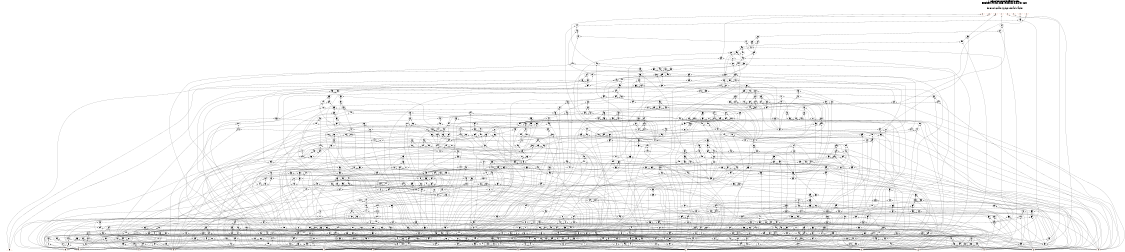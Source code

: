 # Network structure generated by ABC

digraph network {
size = "7.5,10";
center = true;
edge [dir = back];

{
  node [shape = plaintext];
  edge [style = invis];
  LevelTitle1 [label=""];
  LevelTitle2 [label=""];
  Level43 [label = ""];
  Level42 [label = ""];
  Level41 [label = ""];
  Level40 [label = ""];
  Level39 [label = ""];
  Level38 [label = ""];
  Level37 [label = ""];
  Level36 [label = ""];
  Level35 [label = ""];
  Level34 [label = ""];
  Level33 [label = ""];
  Level32 [label = ""];
  Level31 [label = ""];
  Level30 [label = ""];
  Level29 [label = ""];
  Level28 [label = ""];
  Level27 [label = ""];
  Level26 [label = ""];
  Level25 [label = ""];
  Level24 [label = ""];
  Level23 [label = ""];
  Level22 [label = ""];
  Level21 [label = ""];
  Level20 [label = ""];
  Level19 [label = ""];
  Level18 [label = ""];
  Level17 [label = ""];
  Level16 [label = ""];
  Level15 [label = ""];
  Level14 [label = ""];
  Level13 [label = ""];
  Level12 [label = ""];
  Level11 [label = ""];
  Level10 [label = ""];
  Level9 [label = ""];
  Level8 [label = ""];
  Level7 [label = ""];
  Level6 [label = ""];
  Level5 [label = ""];
  Level4 [label = ""];
  Level3 [label = ""];
  Level2 [label = ""];
  Level1 [label = ""];
  Level0 [label = ""];
  LevelTitle1 ->  LevelTitle2 ->  Level43 ->  Level42 ->  Level41 ->  Level40 ->  Level39 ->  Level38 ->  Level37 ->  Level36 ->  Level35 ->  Level34 ->  Level33 ->  Level32 ->  Level31 ->  Level30 ->  Level29 ->  Level28 ->  Level27 ->  Level26 ->  Level25 ->  Level24 ->  Level23 ->  Level22 ->  Level21 ->  Level20 ->  Level19 ->  Level18 ->  Level17 ->  Level16 ->  Level15 ->  Level14 ->  Level13 ->  Level12 ->  Level11 ->  Level10 ->  Level9 ->  Level8 ->  Level7 ->  Level6 ->  Level5 ->  Level4 ->  Level3 ->  Level2 ->  Level1 ->  Level0;
}

{
  rank = same;
  LevelTitle1;
  title1 [shape=plaintext,
          fontsize=20,
          fontname = "Times-Roman",
          label="Network structure visualized by ABC\nBenchmark \"alu4_cl\". Time was Thu Oct  8 20:27:37 2020. "
         ];
}

{
  rank = same;
  LevelTitle2;
  title2 [shape=plaintext,
          fontsize=18,
          fontname = "Times-Roman",
          label="The network contains 735 logic nodes and 0 latches.\n"
         ];
}

{
  rank = same;
  Level43;
  Node15 [label = "o", shape = invtriangle, color = coral, fillcolor = coral];
  Node16 [label = "p", shape = invtriangle, color = coral, fillcolor = coral];
  Node17 [label = "q", shape = invtriangle, color = coral, fillcolor = coral];
  Node18 [label = "r", shape = invtriangle, color = coral, fillcolor = coral];
  Node19 [label = "s", shape = invtriangle, color = coral, fillcolor = coral];
  Node20 [label = "t", shape = invtriangle, color = coral, fillcolor = coral];
  Node21 [label = "u", shape = invtriangle, color = coral, fillcolor = coral];
  Node22 [label = "v", shape = invtriangle, color = coral, fillcolor = coral];
}

{
  rank = same;
  Level42;
  Node745 [label = "745\n", shape = ellipse];
}

{
  rank = same;
  Level41;
  Node704 [label = "704\n", shape = ellipse];
  Node744 [label = "744\n", shape = ellipse];
}

{
  rank = same;
  Level40;
  Node677 [label = "677\n", shape = ellipse];
  Node743 [label = "743\n", shape = ellipse];
}

{
  rank = same;
  Level39;
  Node528 [label = "528\n", shape = ellipse];
  Node676 [label = "676\n", shape = ellipse];
  Node742 [label = "742\n", shape = ellipse];
}

{
  rank = same;
  Level38;
  Node499 [label = "499\n", shape = ellipse];
  Node674 [label = "674\n", shape = ellipse];
  Node675 [label = "675\n", shape = ellipse];
  Node741 [label = "741\n", shape = ellipse];
}

{
  rank = same;
  Level37;
  Node498 [label = "498\n", shape = ellipse];
  Node673 [label = "673\n", shape = ellipse];
}

{
  rank = same;
  Level36;
  Node496 [label = "496\n", shape = ellipse];
  Node497 [label = "497\n", shape = ellipse];
  Node529 [label = "529\n", shape = ellipse];
  Node672 [label = "672\n", shape = ellipse];
}

{
  rank = same;
  Level35;
  Node359 [label = "359\n", shape = ellipse];
  Node495 [label = "495\n", shape = ellipse];
  Node671 [label = "671\n", shape = ellipse];
}

{
  rank = same;
  Level34;
  Node192 [label = "192\n", shape = ellipse];
  Node331 [label = "331\n", shape = ellipse];
  Node494 [label = "494\n", shape = ellipse];
  Node670 [label = "670\n", shape = ellipse];
  Node740 [label = "740\n", shape = ellipse];
}

{
  rank = same;
  Level33;
  Node165 [label = "165\n", shape = ellipse];
  Node330 [label = "330\n", shape = ellipse];
  Node493 [label = "493\n", shape = ellipse];
  Node635 [label = "635\n", shape = ellipse];
  Node739 [label = "739\n", shape = ellipse];
}

{
  rank = same;
  Level32;
  Node164 [label = "164\n", shape = ellipse];
  Node328 [label = "328\n", shape = ellipse];
  Node329 [label = "329\n", shape = ellipse];
  Node360 [label = "360\n", shape = ellipse];
  Node492 [label = "492\n", shape = ellipse];
  Node634 [label = "634\n", shape = ellipse];
  Node669 [label = "669\n", shape = ellipse];
  Node724 [label = "724\n", shape = ellipse];
  Node736 [label = "736\n", shape = ellipse];
}

{
  rank = same;
  Level31;
  Node162 [label = "162\n", shape = ellipse];
  Node163 [label = "163\n", shape = ellipse];
  Node193 [label = "193\n", shape = ellipse];
  Node491 [label = "491\n", shape = ellipse];
  Node618 [label = "618\n", shape = ellipse];
  Node628 [label = "628\n", shape = ellipse];
  Node668 [label = "668\n", shape = ellipse];
  Node723 [label = "723\n", shape = ellipse];
  Node735 [label = "735\n", shape = ellipse];
}

{
  rank = same;
  Level30;
  Node154 [label = "154\n", shape = ellipse];
  Node327 [label = "327\n", shape = ellipse];
  Node490 [label = "490\n", shape = ellipse];
  Node617 [label = "617\n", shape = ellipse];
  Node627 [label = "627\n", shape = ellipse];
  Node653 [label = "653\n", shape = ellipse];
  Node714 [label = "714\n", shape = ellipse];
  Node734 [label = "734\n", shape = ellipse];
}

{
  rank = same;
  Level29;
  Node153 [label = "153\n", shape = ellipse];
  Node326 [label = "326\n", shape = ellipse];
  Node469 [label = "469\n", shape = ellipse];
  Node616 [label = "616\n", shape = ellipse];
  Node622 [label = "622\n", shape = ellipse];
  Node626 [label = "626\n", shape = ellipse];
  Node652 [label = "652\n", shape = ellipse];
  Node713 [label = "713\n", shape = ellipse];
  Node733 [label = "733\n", shape = ellipse];
}

{
  rank = same;
  Level28;
  Node152 [label = "152\n", shape = ellipse];
  Node325 [label = "325\n", shape = ellipse];
  Node459 [label = "459\n", shape = ellipse];
  Node468 [label = "468\n", shape = ellipse];
  Node489 [label = "489\n", shape = ellipse];
  Node615 [label = "615\n", shape = ellipse];
  Node621 [label = "621\n", shape = ellipse];
  Node625 [label = "625\n", shape = ellipse];
  Node651 [label = "651\n", shape = ellipse];
  Node711 [label = "711\n", shape = ellipse];
  Node731 [label = "731\n", shape = ellipse];
}

{
  rank = same;
  Level27;
  Node151 [label = "151\n", shape = ellipse];
  Node279 [label = "279\n", shape = ellipse];
  Node324 [label = "324\n", shape = ellipse];
  Node458 [label = "458\n", shape = ellipse];
  Node463 [label = "463\n", shape = ellipse];
  Node488 [label = "488\n", shape = ellipse];
  Node612 [label = "612\n", shape = ellipse];
  Node613 [label = "613\n", shape = ellipse];
  Node614 [label = "614\n", shape = ellipse];
  Node619 [label = "619\n", shape = ellipse];
  Node620 [label = "620\n", shape = ellipse];
  Node623 [label = "623\n", shape = ellipse];
  Node624 [label = "624\n", shape = ellipse];
  Node649 [label = "649\n", shape = ellipse];
  Node710 [label = "710\n", shape = ellipse];
  Node712 [label = "712\n", shape = ellipse];
  Node729 [label = "729\n", shape = ellipse];
  Node730 [label = "730\n", shape = ellipse];
  Node732 [label = "732\n", shape = ellipse];
}

{
  rank = same;
  Level26;
  Node150 [label = "150\n", shape = ellipse];
  Node278 [label = "278\n", shape = ellipse];
  Node323 [label = "323\n", shape = ellipse];
  Node449 [label = "449\n", shape = ellipse];
  Node453 [label = "453\n", shape = ellipse];
  Node457 [label = "457\n", shape = ellipse];
  Node462 [label = "462\n", shape = ellipse];
  Node487 [label = "487\n", shape = ellipse];
  Node584 [label = "584\n", shape = ellipse];
  Node604 [label = "604\n", shape = ellipse];
  Node611 [label = "611\n", shape = ellipse];
  Node648 [label = "648\n", shape = ellipse];
  Node728 [label = "728\n", shape = ellipse];
}

{
  rank = same;
  Level25;
  Node149 [label = "149\n", shape = ellipse];
  Node273 [label = "273\n", shape = ellipse];
  Node294 [label = "294\n", shape = ellipse];
  Node322 [label = "322\n", shape = ellipse];
  Node448 [label = "448\n", shape = ellipse];
  Node452 [label = "452\n", shape = ellipse];
  Node456 [label = "456\n", shape = ellipse];
  Node460 [label = "460\n", shape = ellipse];
  Node461 [label = "461\n", shape = ellipse];
  Node467 [label = "467\n", shape = ellipse];
  Node485 [label = "485\n", shape = ellipse];
  Node582 [label = "582\n", shape = ellipse];
  Node602 [label = "602\n", shape = ellipse];
  Node610 [label = "610\n", shape = ellipse];
  Node647 [label = "647\n", shape = ellipse];
  Node726 [label = "726\n", shape = ellipse];
}

{
  rank = same;
  Level24;
  Node135 [label = "135\n", shape = ellipse];
  Node148 [label = "148\n", shape = ellipse];
  Node263 [label = "263\n", shape = ellipse];
  Node272 [label = "272\n", shape = ellipse];
  Node293 [label = "293\n", shape = ellipse];
  Node321 [label = "321\n", shape = ellipse];
  Node412 [label = "412\n", shape = ellipse];
  Node447 [label = "447\n", shape = ellipse];
  Node450 [label = "450\n", shape = ellipse];
  Node451 [label = "451\n", shape = ellipse];
  Node454 [label = "454\n", shape = ellipse];
  Node455 [label = "455\n", shape = ellipse];
  Node466 [label = "466\n", shape = ellipse];
  Node484 [label = "484\n", shape = ellipse];
  Node581 [label = "581\n", shape = ellipse];
  Node583 [label = "583\n", shape = ellipse];
  Node600 [label = "600\n", shape = ellipse];
  Node601 [label = "601\n", shape = ellipse];
  Node603 [label = "603\n", shape = ellipse];
  Node608 [label = "608\n", shape = ellipse];
  Node609 [label = "609\n", shape = ellipse];
  Node644 [label = "644\n", shape = ellipse];
  Node645 [label = "645\n", shape = ellipse];
  Node646 [label = "646\n", shape = ellipse];
  Node667 [label = "667\n", shape = ellipse];
  Node703 [label = "703\n", shape = ellipse];
  Node725 [label = "725\n", shape = ellipse];
  Node727 [label = "727\n", shape = ellipse];
  Node738 [label = "738\n", shape = ellipse];
}

{
  rank = same;
  Level23;
  Node134 [label = "134\n", shape = ellipse];
  Node147 [label = "147\n", shape = ellipse];
  Node262 [label = "262\n", shape = ellipse];
  Node267 [label = "267\n", shape = ellipse];
  Node271 [label = "271\n", shape = ellipse];
  Node277 [label = "277\n", shape = ellipse];
  Node288 [label = "288\n", shape = ellipse];
  Node292 [label = "292\n", shape = ellipse];
  Node311 [label = "311\n", shape = ellipse];
  Node409 [label = "409\n", shape = ellipse];
  Node410 [label = "410\n", shape = ellipse];
  Node411 [label = "411\n", shape = ellipse];
  Node414 [label = "414\n", shape = ellipse];
  Node446 [label = "446\n", shape = ellipse];
  Node465 [label = "465\n", shape = ellipse];
  Node480 [label = "480\n", shape = ellipse];
  Node597 [label = "597\n", shape = ellipse];
  Node598 [label = "598\n", shape = ellipse];
  Node599 [label = "599\n", shape = ellipse];
  Node643 [label = "643\n", shape = ellipse];
  Node666 [label = "666\n", shape = ellipse];
  Node702 [label = "702\n", shape = ellipse];
  Node737 [label = "737\n", shape = ellipse];
}

{
  rank = same;
  Level22;
  Node114 [label = "114\n", shape = ellipse];
  Node127 [label = "127\n", shape = ellipse];
  Node133 [label = "133\n", shape = ellipse];
  Node144 [label = "144\n", shape = ellipse];
  Node261 [label = "261\n", shape = ellipse];
  Node266 [label = "266\n", shape = ellipse];
  Node270 [label = "270\n", shape = ellipse];
  Node276 [label = "276\n", shape = ellipse];
  Node287 [label = "287\n", shape = ellipse];
  Node291 [label = "291\n", shape = ellipse];
  Node310 [label = "310\n", shape = ellipse];
  Node407 [label = "407\n", shape = ellipse];
  Node408 [label = "408\n", shape = ellipse];
  Node413 [label = "413\n", shape = ellipse];
  Node421 [label = "421\n", shape = ellipse];
  Node479 [label = "479\n", shape = ellipse];
  Node527 [label = "527\n", shape = ellipse];
  Node580 [label = "580\n", shape = ellipse];
  Node595 [label = "595\n", shape = ellipse];
  Node640 [label = "640\n", shape = ellipse];
  Node641 [label = "641\n", shape = ellipse];
  Node642 [label = "642\n", shape = ellipse];
  Node661 [label = "661\n", shape = ellipse];
  Node701 [label = "701\n", shape = ellipse];
  Node722 [label = "722\n", shape = ellipse];
}

{
  rank = same;
  Level21;
  Node113 [label = "113\n", shape = ellipse];
  Node126 [label = "126\n", shape = ellipse];
  Node132 [label = "132\n", shape = ellipse];
  Node143 [label = "143\n", shape = ellipse];
  Node260 [label = "260\n", shape = ellipse];
  Node264 [label = "264\n", shape = ellipse];
  Node265 [label = "265\n", shape = ellipse];
  Node268 [label = "268\n", shape = ellipse];
  Node269 [label = "269\n", shape = ellipse];
  Node275 [label = "275\n", shape = ellipse];
  Node285 [label = "285\n", shape = ellipse];
  Node286 [label = "286\n", shape = ellipse];
  Node289 [label = "289\n", shape = ellipse];
  Node290 [label = "290\n", shape = ellipse];
  Node308 [label = "308\n", shape = ellipse];
  Node406 [label = "406\n", shape = ellipse];
  Node419 [label = "419\n", shape = ellipse];
  Node420 [label = "420\n", shape = ellipse];
  Node428 [label = "428\n", shape = ellipse];
  Node478 [label = "478\n", shape = ellipse];
  Node526 [label = "526\n", shape = ellipse];
  Node579 [label = "579\n", shape = ellipse];
  Node594 [label = "594\n", shape = ellipse];
  Node596 [label = "596\n", shape = ellipse];
  Node639 [label = "639\n", shape = ellipse];
  Node660 [label = "660\n", shape = ellipse];
  Node700 [label = "700\n", shape = ellipse];
  Node721 [label = "721\n", shape = ellipse];
}

{
  rank = same;
  Level20;
  Node112 [label = "112\n", shape = ellipse];
  Node123 [label = "123\n", shape = ellipse];
  Node131 [label = "131\n", shape = ellipse];
  Node142 [label = "142\n", shape = ellipse];
  Node243 [label = "243\n", shape = ellipse];
  Node249 [label = "249\n", shape = ellipse];
  Node307 [label = "307\n", shape = ellipse];
  Node358 [label = "358\n", shape = ellipse];
  Node404 [label = "404\n", shape = ellipse];
  Node418 [label = "418\n", shape = ellipse];
  Node525 [label = "525\n", shape = ellipse];
  Node577 [label = "577\n", shape = ellipse];
  Node636 [label = "636\n", shape = ellipse];
  Node659 [label = "659\n", shape = ellipse];
  Node699 [label = "699\n", shape = ellipse];
  Node720 [label = "720\n", shape = ellipse];
}

{
  rank = same;
  Level19;
  Node111 [label = "111\n", shape = ellipse];
  Node122 [label = "122\n", shape = ellipse];
  Node130 [label = "130\n", shape = ellipse];
  Node140 [label = "140\n", shape = ellipse];
  Node141 [label = "141\n", shape = ellipse];
  Node191 [label = "191\n", shape = ellipse];
  Node241 [label = "241\n", shape = ellipse];
  Node242 [label = "242\n", shape = ellipse];
  Node244 [label = "244\n", shape = ellipse];
  Node246 [label = "246\n", shape = ellipse];
  Node248 [label = "248\n", shape = ellipse];
  Node250 [label = "250\n", shape = ellipse];
  Node306 [label = "306\n", shape = ellipse];
  Node357 [label = "357\n", shape = ellipse];
  Node403 [label = "403\n", shape = ellipse];
  Node416 [label = "416\n", shape = ellipse];
  Node524 [label = "524\n", shape = ellipse];
  Node576 [label = "576\n", shape = ellipse];
  Node591 [label = "591\n", shape = ellipse];
  Node698 [label = "698\n", shape = ellipse];
  Node719 [label = "719\n", shape = ellipse];
}

{
  rank = same;
  Level18;
  Node102 [label = "102\n", shape = ellipse];
  Node139 [label = "139\n", shape = ellipse];
  Node190 [label = "190\n", shape = ellipse];
  Node239 [label = "239\n", shape = ellipse];
  Node356 [label = "356\n", shape = ellipse];
  Node402 [label = "402\n", shape = ellipse];
  Node415 [label = "415\n", shape = ellipse];
  Node417 [label = "417\n", shape = ellipse];
  Node434 [label = "434\n", shape = ellipse];
  Node473 [label = "473\n", shape = ellipse];
  Node523 [label = "523\n", shape = ellipse];
  Node575 [label = "575\n", shape = ellipse];
  Node589 [label = "589\n", shape = ellipse];
  Node590 [label = "590\n", shape = ellipse];
  Node697 [label = "697\n", shape = ellipse];
  Node718 [label = "718\n", shape = ellipse];
}

{
  rank = same;
  Level17;
  Node101 [label = "101\n", shape = ellipse];
  Node138 [label = "138\n", shape = ellipse];
  Node189 [label = "189\n", shape = ellipse];
  Node238 [label = "238\n", shape = ellipse];
  Node240 [label = "240\n", shape = ellipse];
  Node355 [label = "355\n", shape = ellipse];
  Node401 [label = "401\n", shape = ellipse];
  Node433 [label = "433\n", shape = ellipse];
  Node472 [label = "472\n", shape = ellipse];
  Node522 [label = "522\n", shape = ellipse];
  Node574 [label = "574\n", shape = ellipse];
  Node588 [label = "588\n", shape = ellipse];
  Node607 [label = "607\n", shape = ellipse];
  Node665 [label = "665\n", shape = ellipse];
  Node691 [label = "691\n", shape = ellipse];
  Node696 [label = "696\n", shape = ellipse];
}

{
  rank = same;
  Level16;
  Node93 [label = "93\n", shape = ellipse];
  Node188 [label = "188\n", shape = ellipse];
  Node237 [label = "237\n", shape = ellipse];
  Node305 [label = "305\n", shape = ellipse];
  Node354 [label = "354\n", shape = ellipse];
  Node400 [label = "400\n", shape = ellipse];
  Node430 [label = "430\n", shape = ellipse];
  Node432 [label = "432\n", shape = ellipse];
  Node445 [label = "445\n", shape = ellipse];
  Node471 [label = "471\n", shape = ellipse];
  Node521 [label = "521\n", shape = ellipse];
  Node570 [label = "570\n", shape = ellipse];
  Node572 [label = "572\n", shape = ellipse];
  Node586 [label = "586\n", shape = ellipse];
  Node606 [label = "606\n", shape = ellipse];
  Node662 [label = "662\n", shape = ellipse];
  Node690 [label = "690\n", shape = ellipse];
  Node692 [label = "692\n", shape = ellipse];
  Node709 [label = "709\n", shape = ellipse];
}

{
  rank = same;
  Level15;
  Node92 [label = "92\n", shape = ellipse];
  Node121 [label = "121\n", shape = ellipse];
  Node177 [label = "177\n", shape = ellipse];
  Node187 [label = "187\n", shape = ellipse];
  Node236 [label = "236\n", shape = ellipse];
  Node304 [label = "304\n", shape = ellipse];
  Node320 [label = "320\n", shape = ellipse];
  Node353 [label = "353\n", shape = ellipse];
  Node395 [label = "395\n", shape = ellipse];
  Node399 [label = "399\n", shape = ellipse];
  Node429 [label = "429\n", shape = ellipse];
  Node431 [label = "431\n", shape = ellipse];
  Node444 [label = "444\n", shape = ellipse];
  Node470 [label = "470\n", shape = ellipse];
  Node477 [label = "477\n", shape = ellipse];
  Node486 [label = "486\n", shape = ellipse];
  Node520 [label = "520\n", shape = ellipse];
  Node566 [label = "566\n", shape = ellipse];
  Node568 [label = "568\n", shape = ellipse];
  Node569 [label = "569\n", shape = ellipse];
  Node571 [label = "571\n", shape = ellipse];
  Node585 [label = "585\n", shape = ellipse];
  Node587 [label = "587\n", shape = ellipse];
  Node605 [label = "605\n", shape = ellipse];
  Node683 [label = "683\n", shape = ellipse];
  Node688 [label = "688\n", shape = ellipse];
}

{
  rank = same;
  Level14;
  Node91 [label = "91\n", shape = ellipse];
  Node120 [label = "120\n", shape = ellipse];
  Node176 [label = "176\n", shape = ellipse];
  Node185 [label = "185\n", shape = ellipse];
  Node235 [label = "235\n", shape = ellipse];
  Node259 [label = "259\n", shape = ellipse];
  Node298 [label = "298\n", shape = ellipse];
  Node319 [label = "319\n", shape = ellipse];
  Node336 [label = "336\n", shape = ellipse];
  Node352 [label = "352\n", shape = ellipse];
  Node393 [label = "393\n", shape = ellipse];
  Node394 [label = "394\n", shape = ellipse];
  Node396 [label = "396\n", shape = ellipse];
  Node397 [label = "397\n", shape = ellipse];
  Node425 [label = "425\n", shape = ellipse];
  Node476 [label = "476\n", shape = ellipse];
  Node508 [label = "508\n", shape = ellipse];
  Node518 [label = "518\n", shape = ellipse];
  Node565 [label = "565\n", shape = ellipse];
}

{
  rank = same;
  Level13;
  Node90 [label = "90\n", shape = ellipse];
  Node117 [label = "117\n", shape = ellipse];
  Node175 [label = "175\n", shape = ellipse];
  Node184 [label = "184\n", shape = ellipse];
  Node230 [label = "230\n", shape = ellipse];
  Node234 [label = "234\n", shape = ellipse];
  Node258 [label = "258\n", shape = ellipse];
  Node297 [label = "297\n", shape = ellipse];
  Node316 [label = "316\n", shape = ellipse];
  Node335 [label = "335\n", shape = ellipse];
  Node351 [label = "351\n", shape = ellipse];
  Node390 [label = "390\n", shape = ellipse];
  Node423 [label = "423\n", shape = ellipse];
  Node475 [label = "475\n", shape = ellipse];
  Node564 [label = "564\n", shape = ellipse];
}

{
  rank = same;
  Level12;
  Node86 [label = "86\n", shape = ellipse];
  Node89 [label = "89\n", shape = ellipse];
  Node116 [label = "116\n", shape = ellipse];
  Node174 [label = "174\n", shape = ellipse];
  Node180 [label = "180\n", shape = ellipse];
  Node228 [label = "228\n", shape = ellipse];
  Node229 [label = "229\n", shape = ellipse];
  Node231 [label = "231\n", shape = ellipse];
  Node232 [label = "232\n", shape = ellipse];
  Node256 [label = "256\n", shape = ellipse];
  Node257 [label = "257\n", shape = ellipse];
  Node295 [label = "295\n", shape = ellipse];
  Node296 [label = "296\n", shape = ellipse];
  Node309 [label = "309\n", shape = ellipse];
  Node318 [label = "318\n", shape = ellipse];
  Node334 [label = "334\n", shape = ellipse];
  Node339 [label = "339\n", shape = ellipse];
  Node349 [label = "349\n", shape = ellipse];
  Node382 [label = "382\n", shape = ellipse];
  Node422 [label = "422\n", shape = ellipse];
  Node424 [label = "424\n", shape = ellipse];
  Node558 [label = "558\n", shape = ellipse];
}

{
  rank = same;
  Level11;
  Node84 [label = "84\n", shape = ellipse];
  Node85 [label = "85\n", shape = ellipse];
  Node87 [label = "87\n", shape = ellipse];
  Node115 [label = "115\n", shape = ellipse];
  Node119 [label = "119\n", shape = ellipse];
  Node169 [label = "169\n", shape = ellipse];
  Node178 [label = "178\n", shape = ellipse];
  Node227 [label = "227\n", shape = ellipse];
  Node317 [label = "317\n", shape = ellipse];
  Node381 [label = "381\n", shape = ellipse];
  Node557 [label = "557\n", shape = ellipse];
}

{
  rank = same;
  Level10;
  Node80 [label = "80\n", shape = ellipse];
  Node226 [label = "226\n", shape = ellipse];
  Node380 [label = "380\n", shape = ellipse];
  Node389 [label = "389\n", shape = ellipse];
  Node538 [label = "538\n", shape = ellipse];
  Node556 [label = "556\n", shape = ellipse];
}

{
  rank = same;
  Level9;
  Node79 [label = "79\n", shape = ellipse];
  Node210 [label = "210\n", shape = ellipse];
  Node220 [label = "220\n", shape = ellipse];
  Node379 [label = "379\n", shape = ellipse];
  Node385 [label = "385\n", shape = ellipse];
  Node537 [label = "537\n", shape = ellipse];
  Node542 [label = "542\n", shape = ellipse];
  Node550 [label = "550\n", shape = ellipse];
  Node555 [label = "555\n", shape = ellipse];
  Node658 [label = "658\n", shape = ellipse];
}

{
  rank = same;
  Level8;
  Node75 [label = "75\n", shape = ellipse];
  Node209 [label = "209\n", shape = ellipse];
  Node219 [label = "219\n", shape = ellipse];
  Node225 [label = "225\n", shape = ellipse];
  Node376 [label = "376\n", shape = ellipse];
  Node383 [label = "383\n", shape = ellipse];
  Node536 [label = "536\n", shape = ellipse];
  Node541 [label = "541\n", shape = ellipse];
  Node549 [label = "549\n", shape = ellipse];
  Node554 [label = "554\n", shape = ellipse];
  Node563 [label = "563\n", shape = ellipse];
  Node633 [label = "633\n", shape = ellipse];
  Node657 [label = "657\n", shape = ellipse];
  Node717 [label = "717\n", shape = ellipse];
  Node757 [label = "757\n", shape = ellipse];
}

{
  rank = same;
  Level7;
  Node74 [label = "74\n", shape = ellipse];
  Node78 [label = "78\n", shape = ellipse];
  Node202 [label = "202\n", shape = ellipse];
  Node218 [label = "218\n", shape = ellipse];
  Node224 [label = "224\n", shape = ellipse];
  Node370 [label = "370\n", shape = ellipse];
  Node375 [label = "375\n", shape = ellipse];
  Node535 [label = "535\n", shape = ellipse];
  Node540 [label = "540\n", shape = ellipse];
  Node548 [label = "548\n", shape = ellipse];
  Node553 [label = "553\n", shape = ellipse];
  Node561 [label = "561\n", shape = ellipse];
  Node632 [label = "632\n", shape = ellipse];
  Node638 [label = "638\n", shape = ellipse];
  Node655 [label = "655\n", shape = ellipse];
  Node716 [label = "716\n", shape = ellipse];
  Node756 [label = "756\n", shape = ellipse];
}

{
  rank = same;
  Level6;
  Node57 [label = "57\n", shape = ellipse];
  Node77 [label = "77\n", shape = ellipse];
  Node217 [label = "217\n", shape = ellipse];
  Node223 [label = "223\n", shape = ellipse];
  Node345 [label = "345\n", shape = ellipse];
  Node369 [label = "369\n", shape = ellipse];
  Node374 [label = "374\n", shape = ellipse];
  Node384 [label = "384\n", shape = ellipse];
  Node388 [label = "388\n", shape = ellipse];
  Node443 [label = "443\n", shape = ellipse];
  Node513 [label = "513\n", shape = ellipse];
  Node534 [label = "534\n", shape = ellipse];
  Node539 [label = "539\n", shape = ellipse];
  Node547 [label = "547\n", shape = ellipse];
  Node552 [label = "552\n", shape = ellipse];
  Node560 [label = "560\n", shape = ellipse];
  Node631 [label = "631\n", shape = ellipse];
  Node637 [label = "637\n", shape = ellipse];
  Node654 [label = "654\n", shape = ellipse];
  Node656 [label = "656\n", shape = ellipse];
  Node687 [label = "687\n", shape = ellipse];
  Node715 [label = "715\n", shape = ellipse];
  Node750 [label = "750\n", shape = ellipse];
}

{
  rank = same;
  Level5;
  Node50 [label = "50\n", shape = ellipse];
  Node55 [label = "55\n", shape = ellipse];
  Node72 [label = "72\n", shape = ellipse];
  Node73 [label = "73\n", shape = ellipse];
  Node216 [label = "216\n", shape = ellipse];
  Node221 [label = "221\n", shape = ellipse];
  Node252 [label = "252\n", shape = ellipse];
  Node284 [label = "284\n", shape = ellipse];
  Node303 [label = "303\n", shape = ellipse];
  Node344 [label = "344\n", shape = ellipse];
  Node366 [label = "366\n", shape = ellipse];
  Node368 [label = "368\n", shape = ellipse];
  Node373 [label = "373\n", shape = ellipse];
  Node387 [label = "387\n", shape = ellipse];
  Node442 [label = "442\n", shape = ellipse];
  Node507 [label = "507\n", shape = ellipse];
  Node512 [label = "512\n", shape = ellipse];
  Node517 [label = "517\n", shape = ellipse];
  Node533 [label = "533\n", shape = ellipse];
  Node559 [label = "559\n", shape = ellipse];
  Node562 [label = "562\n", shape = ellipse];
  Node593 [label = "593\n", shape = ellipse];
  Node686 [label = "686\n", shape = ellipse];
  Node749 [label = "749\n", shape = ellipse];
  Node755 [label = "755\n", shape = ellipse];
}

{
  rank = same;
  Level4;
  Node31 [label = "31\n", shape = ellipse];
  Node37 [label = "37\n", shape = ellipse];
  Node49 [label = "49\n", shape = ellipse];
  Node54 [label = "54\n", shape = ellipse];
  Node62 [label = "62\n", shape = ellipse];
  Node71 [label = "71\n", shape = ellipse];
  Node76 [label = "76\n", shape = ellipse];
  Node100 [label = "100\n", shape = ellipse];
  Node107 [label = "107\n", shape = ellipse];
  Node125 [label = "125\n", shape = ellipse];
  Node146 [label = "146\n", shape = ellipse];
  Node168 [label = "168\n", shape = ellipse];
  Node172 [label = "172\n", shape = ellipse];
  Node183 [label = "183\n", shape = ellipse];
  Node196 [label = "196\n", shape = ellipse];
  Node214 [label = "214\n", shape = ellipse];
  Node222 [label = "222\n", shape = ellipse];
  Node247 [label = "247\n", shape = ellipse];
  Node255 [label = "255\n", shape = ellipse];
  Node283 [label = "283\n", shape = ellipse];
  Node302 [label = "302\n", shape = ellipse];
  Node315 [label = "315\n", shape = ellipse];
  Node338 [label = "338\n", shape = ellipse];
  Node343 [label = "343\n", shape = ellipse];
  Node348 [label = "348\n", shape = ellipse];
  Node365 [label = "365\n", shape = ellipse];
  Node367 [label = "367\n", shape = ellipse];
  Node371 [label = "371\n", shape = ellipse];
  Node372 [label = "372\n", shape = ellipse];
  Node386 [label = "386\n", shape = ellipse];
  Node405 [label = "405\n", shape = ellipse];
  Node437 [label = "437\n", shape = ellipse];
  Node441 [label = "441\n", shape = ellipse];
  Node483 [label = "483\n", shape = ellipse];
  Node502 [label = "502\n", shape = ellipse];
  Node506 [label = "506\n", shape = ellipse];
  Node511 [label = "511\n", shape = ellipse];
  Node516 [label = "516\n", shape = ellipse];
  Node532 [label = "532\n", shape = ellipse];
  Node578 [label = "578\n", shape = ellipse];
  Node592 [label = "592\n", shape = ellipse];
  Node630 [label = "630\n", shape = ellipse];
  Node664 [label = "664\n", shape = ellipse];
  Node680 [label = "680\n", shape = ellipse];
  Node682 [label = "682\n", shape = ellipse];
  Node685 [label = "685\n", shape = ellipse];
  Node695 [label = "695\n", shape = ellipse];
  Node708 [label = "708\n", shape = ellipse];
  Node748 [label = "748\n", shape = ellipse];
  Node754 [label = "754\n", shape = ellipse];
}

{
  rank = same;
  Level3;
  Node28 [label = "28\n", shape = ellipse];
  Node30 [label = "30\n", shape = ellipse];
  Node35 [label = "35\n", shape = ellipse];
  Node36 [label = "36\n", shape = ellipse];
  Node45 [label = "45\n", shape = ellipse];
  Node48 [label = "48\n", shape = ellipse];
  Node53 [label = "53\n", shape = ellipse];
  Node56 [label = "56\n", shape = ellipse];
  Node61 [label = "61\n", shape = ellipse];
  Node65 [label = "65\n", shape = ellipse];
  Node70 [label = "70\n", shape = ellipse];
  Node96 [label = "96\n", shape = ellipse];
  Node99 [label = "99\n", shape = ellipse];
  Node106 [label = "106\n", shape = ellipse];
  Node110 [label = "110\n", shape = ellipse];
  Node124 [label = "124\n", shape = ellipse];
  Node145 [label = "145\n", shape = ellipse];
  Node158 [label = "158\n", shape = ellipse];
  Node167 [label = "167\n", shape = ellipse];
  Node171 [label = "171\n", shape = ellipse];
  Node173 [label = "173\n", shape = ellipse];
  Node179 [label = "179\n", shape = ellipse];
  Node182 [label = "182\n", shape = ellipse];
  Node186 [label = "186\n", shape = ellipse];
  Node195 [label = "195\n", shape = ellipse];
  Node201 [label = "201\n", shape = ellipse];
  Node208 [label = "208\n", shape = ellipse];
  Node213 [label = "213\n", shape = ellipse];
  Node280 [label = "280\n", shape = ellipse];
  Node282 [label = "282\n", shape = ellipse];
  Node299 [label = "299\n", shape = ellipse];
  Node301 [label = "301\n", shape = ellipse];
  Node314 [label = "314\n", shape = ellipse];
  Node332 [label = "332\n", shape = ellipse];
  Node341 [label = "341\n", shape = ellipse];
  Node342 [label = "342\n", shape = ellipse];
  Node347 [label = "347\n", shape = ellipse];
  Node350 [label = "350\n", shape = ellipse];
  Node364 [label = "364\n", shape = ellipse];
  Node392 [label = "392\n", shape = ellipse];
  Node436 [label = "436\n", shape = ellipse];
  Node474 [label = "474\n", shape = ellipse];
  Node481 [label = "481\n", shape = ellipse];
  Node501 [label = "501\n", shape = ellipse];
  Node505 [label = "505\n", shape = ellipse];
  Node510 [label = "510\n", shape = ellipse];
  Node514 [label = "514\n", shape = ellipse];
  Node515 [label = "515\n", shape = ellipse];
  Node519 [label = "519\n", shape = ellipse];
  Node544 [label = "544\n", shape = ellipse];
  Node629 [label = "629\n", shape = ellipse];
  Node650 [label = "650\n", shape = ellipse];
  Node663 [label = "663\n", shape = ellipse];
  Node679 [label = "679\n", shape = ellipse];
  Node684 [label = "684\n", shape = ellipse];
  Node689 [label = "689\n", shape = ellipse];
  Node693 [label = "693\n", shape = ellipse];
  Node694 [label = "694\n", shape = ellipse];
  Node707 [label = "707\n", shape = ellipse];
  Node747 [label = "747\n", shape = ellipse];
  Node753 [label = "753\n", shape = ellipse];
}

{
  rank = same;
  Level2;
  Node27 [label = "27\n", shape = ellipse];
  Node29 [label = "29\n", shape = ellipse];
  Node33 [label = "33\n", shape = ellipse];
  Node34 [label = "34\n", shape = ellipse];
  Node43 [label = "43\n", shape = ellipse];
  Node44 [label = "44\n", shape = ellipse];
  Node47 [label = "47\n", shape = ellipse];
  Node52 [label = "52\n", shape = ellipse];
  Node60 [label = "60\n", shape = ellipse];
  Node64 [label = "64\n", shape = ellipse];
  Node69 [label = "69\n", shape = ellipse];
  Node81 [label = "81\n", shape = ellipse];
  Node83 [label = "83\n", shape = ellipse];
  Node88 [label = "88\n", shape = ellipse];
  Node95 [label = "95\n", shape = ellipse];
  Node97 [label = "97\n", shape = ellipse];
  Node103 [label = "103\n", shape = ellipse];
  Node104 [label = "104\n", shape = ellipse];
  Node105 [label = "105\n", shape = ellipse];
  Node108 [label = "108\n", shape = ellipse];
  Node129 [label = "129\n", shape = ellipse];
  Node136 [label = "136\n", shape = ellipse];
  Node156 [label = "156\n", shape = ellipse];
  Node157 [label = "157\n", shape = ellipse];
  Node159 [label = "159\n", shape = ellipse];
  Node161 [label = "161\n", shape = ellipse];
  Node166 [label = "166\n", shape = ellipse];
  Node170 [label = "170\n", shape = ellipse];
  Node181 [label = "181\n", shape = ellipse];
  Node194 [label = "194\n", shape = ellipse];
  Node197 [label = "197\n", shape = ellipse];
  Node199 [label = "199\n", shape = ellipse];
  Node200 [label = "200\n", shape = ellipse];
  Node211 [label = "211\n", shape = ellipse];
  Node212 [label = "212\n", shape = ellipse];
  Node215 [label = "215\n", shape = ellipse];
  Node251 [label = "251\n", shape = ellipse];
  Node253 [label = "253\n", shape = ellipse];
  Node254 [label = "254\n", shape = ellipse];
  Node274 [label = "274\n", shape = ellipse];
  Node281 [label = "281\n", shape = ellipse];
  Node300 [label = "300\n", shape = ellipse];
  Node312 [label = "312\n", shape = ellipse];
  Node313 [label = "313\n", shape = ellipse];
  Node333 [label = "333\n", shape = ellipse];
  Node337 [label = "337\n", shape = ellipse];
  Node340 [label = "340\n", shape = ellipse];
  Node346 [label = "346\n", shape = ellipse];
  Node363 [label = "363\n", shape = ellipse];
  Node378 [label = "378\n", shape = ellipse];
  Node391 [label = "391\n", shape = ellipse];
  Node427 [label = "427\n", shape = ellipse];
  Node435 [label = "435\n", shape = ellipse];
  Node440 [label = "440\n", shape = ellipse];
  Node464 [label = "464\n", shape = ellipse];
  Node482 [label = "482\n", shape = ellipse];
  Node503 [label = "503\n", shape = ellipse];
  Node504 [label = "504\n", shape = ellipse];
  Node509 [label = "509\n", shape = ellipse];
  Node543 [label = "543\n", shape = ellipse];
  Node546 [label = "546\n", shape = ellipse];
  Node551 [label = "551\n", shape = ellipse];
  Node573 [label = "573\n", shape = ellipse];
  Node681 [label = "681\n", shape = ellipse];
  Node705 [label = "705\n", shape = ellipse];
  Node706 [label = "706\n", shape = ellipse];
  Node746 [label = "746\n", shape = ellipse];
  Node751 [label = "751\n", shape = ellipse];
  Node752 [label = "752\n", shape = ellipse];
}

{
  rank = same;
  Level1;
  Node23 [label = "23\n", shape = ellipse];
  Node24 [label = "24\n", shape = ellipse];
  Node25 [label = "25\n", shape = ellipse];
  Node26 [label = "26\n", shape = ellipse];
  Node32 [label = "32\n", shape = ellipse];
  Node38 [label = "38\n", shape = ellipse];
  Node39 [label = "39\n", shape = ellipse];
  Node40 [label = "40\n", shape = ellipse];
  Node41 [label = "41\n", shape = ellipse];
  Node42 [label = "42\n", shape = ellipse];
  Node46 [label = "46\n", shape = ellipse];
  Node51 [label = "51\n", shape = ellipse];
  Node58 [label = "58\n", shape = ellipse];
  Node59 [label = "59\n", shape = ellipse];
  Node63 [label = "63\n", shape = ellipse];
  Node66 [label = "66\n", shape = ellipse];
  Node67 [label = "67\n", shape = ellipse];
  Node68 [label = "68\n", shape = ellipse];
  Node82 [label = "82\n", shape = ellipse];
  Node94 [label = "94\n", shape = ellipse];
  Node98 [label = "98\n", shape = ellipse];
  Node109 [label = "109\n", shape = ellipse];
  Node118 [label = "118\n", shape = ellipse];
  Node128 [label = "128\n", shape = ellipse];
  Node137 [label = "137\n", shape = ellipse];
  Node155 [label = "155\n", shape = ellipse];
  Node160 [label = "160\n", shape = ellipse];
  Node198 [label = "198\n", shape = ellipse];
  Node203 [label = "203\n", shape = ellipse];
  Node204 [label = "204\n", shape = ellipse];
  Node205 [label = "205\n", shape = ellipse];
  Node206 [label = "206\n", shape = ellipse];
  Node207 [label = "207\n", shape = ellipse];
  Node233 [label = "233\n", shape = ellipse];
  Node245 [label = "245\n", shape = ellipse];
  Node361 [label = "361\n", shape = ellipse];
  Node362 [label = "362\n", shape = ellipse];
  Node377 [label = "377\n", shape = ellipse];
  Node398 [label = "398\n", shape = ellipse];
  Node426 [label = "426\n", shape = ellipse];
  Node438 [label = "438\n", shape = ellipse];
  Node439 [label = "439\n", shape = ellipse];
  Node500 [label = "500\n", shape = ellipse];
  Node530 [label = "530\n", shape = ellipse];
  Node531 [label = "531\n", shape = ellipse];
  Node545 [label = "545\n", shape = ellipse];
  Node567 [label = "567\n", shape = ellipse];
  Node678 [label = "678\n", shape = ellipse];
}

{
  rank = same;
  Level0;
  Node1 [label = "a", shape = triangle, color = coral, fillcolor = coral];
  Node2 [label = "b", shape = triangle, color = coral, fillcolor = coral];
  Node3 [label = "c", shape = triangle, color = coral, fillcolor = coral];
  Node4 [label = "d", shape = triangle, color = coral, fillcolor = coral];
  Node5 [label = "e", shape = triangle, color = coral, fillcolor = coral];
  Node6 [label = "f", shape = triangle, color = coral, fillcolor = coral];
  Node7 [label = "g", shape = triangle, color = coral, fillcolor = coral];
  Node8 [label = "h", shape = triangle, color = coral, fillcolor = coral];
  Node9 [label = "i", shape = triangle, color = coral, fillcolor = coral];
  Node10 [label = "j", shape = triangle, color = coral, fillcolor = coral];
  Node11 [label = "k", shape = triangle, color = coral, fillcolor = coral];
  Node12 [label = "l", shape = triangle, color = coral, fillcolor = coral];
  Node13 [label = "m", shape = triangle, color = coral, fillcolor = coral];
  Node14 [label = "n", shape = triangle, color = coral, fillcolor = coral];
}

title1 -> title2 [style = invis];
title2 -> Node15 [style = invis];
title2 -> Node16 [style = invis];
title2 -> Node17 [style = invis];
title2 -> Node18 [style = invis];
title2 -> Node19 [style = invis];
title2 -> Node20 [style = invis];
title2 -> Node21 [style = invis];
title2 -> Node22 [style = invis];
Node15 -> Node16 [style = invis];
Node16 -> Node17 [style = invis];
Node17 -> Node18 [style = invis];
Node18 -> Node19 [style = invis];
Node19 -> Node20 [style = invis];
Node20 -> Node21 [style = invis];
Node21 -> Node22 [style = invis];
Node15 -> Node192 [style = solid];
Node16 -> Node359 [style = solid];
Node17 -> Node528 [style = solid];
Node18 -> Node704 [style = solid];
Node19 -> Node705 [style = solid];
Node20 -> Node531 [style = solid];
Node21 -> Node745 [style = solid];
Node22 -> Node757 [style = solid];
Node23 -> Node9 [style = solid];
Node23 -> Node12 [style = solid];
Node24 -> Node10 [style = solid];
Node24 -> Node11 [style = solid];
Node25 -> Node11 [style = solid];
Node25 -> Node12 [style = solid];
Node26 -> Node9 [style = solid];
Node26 -> Node10 [style = solid];
Node27 -> Node25 [style = solid];
Node27 -> Node26 [style = solid];
Node28 -> Node14 [style = solid];
Node28 -> Node27 [style = solid];
Node29 -> Node23 [style = solid];
Node29 -> Node24 [style = solid];
Node30 -> Node14 [style = solid];
Node30 -> Node29 [style = solid];
Node31 -> Node28 [style = solid];
Node31 -> Node30 [style = solid];
Node32 -> Node11 [style = solid];
Node32 -> Node12 [style = solid];
Node33 -> Node9 [style = solid];
Node33 -> Node32 [style = solid];
Node34 -> Node11 [style = solid];
Node34 -> Node26 [style = solid];
Node35 -> Node12 [style = solid];
Node35 -> Node34 [style = solid];
Node36 -> Node10 [style = solid];
Node36 -> Node33 [style = solid];
Node37 -> Node35 [style = solid];
Node37 -> Node36 [style = solid];
Node38 -> Node9 [style = solid];
Node38 -> Node10 [style = solid];
Node39 -> Node10 [style = solid];
Node39 -> Node12 [style = solid];
Node40 -> Node9 [style = solid];
Node40 -> Node11 [style = solid];
Node41 -> Node9 [style = solid];
Node41 -> Node11 [style = solid];
Node42 -> Node9 [style = solid];
Node42 -> Node10 [style = solid];
Node43 -> Node26 [style = solid];
Node43 -> Node32 [style = solid];
Node44 -> Node32 [style = solid];
Node44 -> Node42 [style = solid];
Node45 -> Node14 [style = solid];
Node45 -> Node44 [style = solid];
Node46 -> Node10 [style = solid];
Node46 -> Node12 [style = solid];
Node47 -> Node14 [style = solid];
Node47 -> Node41 [style = solid];
Node48 -> Node46 [style = solid];
Node48 -> Node47 [style = solid];
Node49 -> Node45 [style = solid];
Node49 -> Node48 [style = solid];
Node50 -> Node43 [style = solid];
Node50 -> Node49 [style = solid];
Node51 -> Node9 [style = solid];
Node51 -> Node10 [style = solid];
Node52 -> Node26 [style = solid];
Node52 -> Node51 [style = solid];
Node53 -> Node12 [style = solid];
Node53 -> Node52 [style = solid];
Node54 -> Node11 [style = solid];
Node54 -> Node53 [style = solid];
Node55 -> Node14 [style = solid];
Node55 -> Node54 [style = solid];
Node56 -> Node10 [style = solid];
Node56 -> Node33 [style = solid];
Node57 -> Node55 [style = solid];
Node57 -> Node56 [style = solid];
Node58 -> Node1 [style = solid];
Node58 -> Node5 [style = solid];
Node59 -> Node11 [style = solid];
Node59 -> Node14 [style = solid];
Node60 -> Node14 [style = solid];
Node60 -> Node25 [style = solid];
Node61 -> Node59 [style = solid];
Node61 -> Node60 [style = solid];
Node62 -> Node38 [style = solid];
Node62 -> Node61 [style = solid];
Node63 -> Node10 [style = solid];
Node63 -> Node12 [style = solid];
Node64 -> Node14 [style = solid];
Node64 -> Node63 [style = solid];
Node65 -> Node40 [style = solid];
Node65 -> Node64 [style = solid];
Node66 -> Node1 [style = solid];
Node66 -> Node5 [style = solid];
Node67 -> Node1 [style = solid];
Node67 -> Node5 [style = solid];
Node68 -> Node1 [style = solid];
Node68 -> Node5 [style = solid];
Node69 -> Node32 [style = solid];
Node69 -> Node68 [style = solid];
Node70 -> Node67 [style = solid];
Node70 -> Node69 [style = solid];
Node71 -> Node14 [style = solid];
Node71 -> Node70 [style = solid];
Node72 -> Node42 [style = solid];
Node72 -> Node71 [style = solid];
Node73 -> Node58 [style = solid];
Node73 -> Node62 [style = solid];
Node74 -> Node57 [style = solid];
Node74 -> Node66 [style = solid];
Node75 -> Node73 [style = solid];
Node75 -> Node74 [style = solid];
Node76 -> Node1 [style = solid];
Node76 -> Node65 [style = solid];
Node77 -> Node5 [style = solid];
Node77 -> Node50 [style = solid];
Node78 -> Node76 [style = solid];
Node78 -> Node77 [style = solid];
Node79 -> Node75 [style = solid];
Node79 -> Node78 [style = solid];
Node80 -> Node72 [style = solid];
Node80 -> Node79 [style = solid];
Node81 -> Node14 [style = solid];
Node81 -> Node32 [style = solid];
Node82 -> Node10 [style = solid];
Node82 -> Node14 [style = solid];
Node83 -> Node23 [style = solid];
Node83 -> Node82 [style = solid];
Node84 -> Node1 [style = solid];
Node84 -> Node80 [style = solid];
Node85 -> Node1 [style = solid];
Node85 -> Node80 [style = solid];
Node86 -> Node83 [style = solid];
Node86 -> Node85 [style = solid];
Node87 -> Node51 [style = solid];
Node87 -> Node80 [style = solid];
Node88 -> Node38 [style = solid];
Node88 -> Node66 [style = solid];
Node89 -> Node26 [style = solid];
Node89 -> Node84 [style = solid];
Node90 -> Node88 [style = solid];
Node90 -> Node89 [style = solid];
Node91 -> Node87 [style = solid];
Node91 -> Node90 [style = solid];
Node92 -> Node81 [style = solid];
Node92 -> Node91 [style = solid];
Node93 -> Node86 [style = solid];
Node93 -> Node92 [style = solid];
Node94 -> Node9 [style = solid];
Node94 -> Node11 [style = solid];
Node95 -> Node10 [style = solid];
Node95 -> Node40 [style = solid];
Node96 -> Node11 [style = solid];
Node96 -> Node83 [style = solid];
Node97 -> Node9 [style = solid];
Node97 -> Node32 [style = solid];
Node98 -> Node10 [style = solid];
Node98 -> Node14 [style = solid];
Node99 -> Node97 [style = solid];
Node99 -> Node98 [style = solid];
Node100 -> Node66 [style = solid];
Node100 -> Node96 [style = solid];
Node101 -> Node93 [style = solid];
Node101 -> Node99 [style = solid];
Node102 -> Node100 [style = solid];
Node102 -> Node101 [style = solid];
Node103 -> Node11 [style = solid];
Node103 -> Node51 [style = solid];
Node104 -> Node11 [style = solid];
Node104 -> Node26 [style = solid];
Node105 -> Node67 [style = solid];
Node105 -> Node68 [style = solid];
Node106 -> Node11 [style = solid];
Node106 -> Node105 [style = solid];
Node107 -> Node38 [style = solid];
Node107 -> Node106 [style = solid];
Node108 -> Node11 [style = solid];
Node108 -> Node39 [style = solid];
Node109 -> Node1 [style = solid];
Node109 -> Node9 [style = solid];
Node110 -> Node108 [style = solid];
Node110 -> Node109 [style = solid];
Node111 -> Node95 [style = solid];
Node111 -> Node102 [style = solid];
Node112 -> Node12 [style = solid];
Node112 -> Node111 [style = solid];
Node113 -> Node110 [style = solid];
Node113 -> Node112 [style = solid];
Node114 -> Node93 [style = solid];
Node114 -> Node113 [style = solid];
Node115 -> Node10 [style = solid];
Node115 -> Node80 [style = solid];
Node116 -> Node1 [style = solid];
Node116 -> Node115 [style = solid];
Node117 -> Node12 [style = solid];
Node117 -> Node116 [style = solid];
Node118 -> Node1 [style = solid];
Node118 -> Node10 [style = solid];
Node119 -> Node80 [style = solid];
Node119 -> Node118 [style = solid];
Node120 -> Node117 [style = solid];
Node120 -> Node119 [style = solid];
Node121 -> Node40 [style = solid];
Node121 -> Node120 [style = solid];
Node122 -> Node9 [style = solid];
Node122 -> Node102 [style = solid];
Node123 -> Node108 [style = solid];
Node123 -> Node122 [style = solid];
Node124 -> Node1 [style = solid];
Node124 -> Node103 [style = solid];
Node125 -> Node12 [style = solid];
Node125 -> Node124 [style = solid];
Node126 -> Node123 [style = solid];
Node126 -> Node125 [style = solid];
Node127 -> Node80 [style = solid];
Node127 -> Node126 [style = solid];
Node128 -> Node1 [style = solid];
Node128 -> Node12 [style = solid];
Node129 -> Node26 [style = solid];
Node129 -> Node128 [style = solid];
Node130 -> Node9 [style = solid];
Node130 -> Node102 [style = solid];
Node131 -> Node39 [style = solid];
Node131 -> Node130 [style = solid];
Node132 -> Node129 [style = solid];
Node132 -> Node131 [style = solid];
Node133 -> Node11 [style = solid];
Node133 -> Node132 [style = solid];
Node134 -> Node37 [style = solid];
Node134 -> Node133 [style = solid];
Node135 -> Node80 [style = solid];
Node135 -> Node134 [style = solid];
Node136 -> Node5 [style = solid];
Node136 -> Node94 [style = solid];
Node137 -> Node1 [style = solid];
Node137 -> Node9 [style = solid];
Node138 -> Node93 [style = solid];
Node138 -> Node137 [style = solid];
Node139 -> Node136 [style = solid];
Node139 -> Node138 [style = solid];
Node140 -> Node39 [style = solid];
Node140 -> Node139 [style = solid];
Node141 -> Node95 [style = solid];
Node141 -> Node102 [style = solid];
Node142 -> Node12 [style = solid];
Node142 -> Node141 [style = solid];
Node143 -> Node43 [style = solid];
Node143 -> Node142 [style = solid];
Node144 -> Node93 [style = solid];
Node144 -> Node143 [style = solid];
Node145 -> Node1 [style = solid];
Node145 -> Node104 [style = solid];
Node146 -> Node12 [style = solid];
Node146 -> Node145 [style = solid];
Node147 -> Node144 [style = solid];
Node147 -> Node146 [style = solid];
Node148 -> Node140 [style = solid];
Node148 -> Node147 [style = solid];
Node149 -> Node135 [style = solid];
Node149 -> Node148 [style = solid];
Node150 -> Node127 [style = solid];
Node150 -> Node149 [style = solid];
Node151 -> Node121 [style = solid];
Node151 -> Node150 [style = solid];
Node152 -> Node114 [style = solid];
Node152 -> Node151 [style = solid];
Node153 -> Node107 [style = solid];
Node153 -> Node152 [style = solid];
Node154 -> Node14 [style = solid];
Node154 -> Node153 [style = solid];
Node155 -> Node9 [style = solid];
Node155 -> Node11 [style = solid];
Node156 -> Node12 [style = solid];
Node156 -> Node155 [style = solid];
Node157 -> Node9 [style = solid];
Node157 -> Node25 [style = solid];
Node158 -> Node155 [style = solid];
Node158 -> Node157 [style = solid];
Node159 -> Node12 [style = solid];
Node159 -> Node94 [style = solid];
Node160 -> Node11 [style = solid];
Node160 -> Node12 [style = solid];
Node161 -> Node40 [style = solid];
Node161 -> Node160 [style = solid];
Node162 -> Node13 [style = solid];
Node162 -> Node154 [style = solid];
Node163 -> Node13 [style = solid];
Node163 -> Node154 [style = solid];
Node164 -> Node162 [style = solid];
Node164 -> Node163 [style = solid];
Node165 -> Node14 [style = solid];
Node165 -> Node164 [style = solid];
Node166 -> Node5 [style = solid];
Node166 -> Node40 [style = solid];
Node167 -> Node10 [style = solid];
Node167 -> Node161 [style = solid];
Node168 -> Node166 [style = solid];
Node168 -> Node167 [style = solid];
Node169 -> Node80 [style = solid];
Node169 -> Node168 [style = solid];
Node170 -> Node5 [style = solid];
Node170 -> Node23 [style = solid];
Node171 -> Node33 [style = solid];
Node171 -> Node58 [style = solid];
Node172 -> Node170 [style = solid];
Node172 -> Node171 [style = solid];
Node173 -> Node66 [style = solid];
Node173 -> Node156 [style = solid];
Node174 -> Node41 [style = solid];
Node174 -> Node84 [style = solid];
Node175 -> Node173 [style = solid];
Node175 -> Node174 [style = solid];
Node176 -> Node172 [style = solid];
Node176 -> Node175 [style = solid];
Node177 -> Node10 [style = solid];
Node177 -> Node176 [style = solid];
Node178 -> Node80 [style = solid];
Node178 -> Node158 [style = solid];
Node179 -> Node5 [style = solid];
Node179 -> Node97 [style = solid];
Node180 -> Node178 [style = solid];
Node180 -> Node179 [style = solid];
Node181 -> Node12 [style = solid];
Node181 -> Node67 [style = solid];
Node182 -> Node68 [style = solid];
Node182 -> Node159 [style = solid];
Node183 -> Node181 [style = solid];
Node183 -> Node182 [style = solid];
Node184 -> Node180 [style = solid];
Node184 -> Node183 [style = solid];
Node185 -> Node10 [style = solid];
Node185 -> Node184 [style = solid];
Node186 -> Node103 [style = solid];
Node186 -> Node128 [style = solid];
Node187 -> Node185 [style = solid];
Node187 -> Node186 [style = solid];
Node188 -> Node177 [style = solid];
Node188 -> Node187 [style = solid];
Node189 -> Node169 [style = solid];
Node189 -> Node188 [style = solid];
Node190 -> Node14 [style = solid];
Node190 -> Node189 [style = solid];
Node191 -> Node31 [style = solid];
Node191 -> Node190 [style = solid];
Node192 -> Node165 [style = solid];
Node192 -> Node191 [style = solid];
Node193 -> Node13 [style = solid];
Node193 -> Node154 [style = solid];
Node194 -> Node11 [style = solid];
Node194 -> Node26 [style = solid];
Node195 -> Node51 [style = solid];
Node195 -> Node194 [style = solid];
Node196 -> Node12 [style = solid];
Node196 -> Node195 [style = solid];
Node197 -> Node10 [style = solid];
Node197 -> Node94 [style = solid];
Node198 -> Node10 [style = solid];
Node198 -> Node11 [style = solid];
Node199 -> Node23 [style = solid];
Node199 -> Node198 [style = solid];
Node200 -> Node10 [style = solid];
Node200 -> Node32 [style = solid];
Node201 -> Node14 [style = solid];
Node201 -> Node200 [style = solid];
Node202 -> Node57 [style = solid];
Node202 -> Node201 [style = solid];
Node203 -> Node2 [style = solid];
Node203 -> Node6 [style = solid];
Node204 -> Node2 [style = solid];
Node204 -> Node6 [style = solid];
Node205 -> Node2 [style = solid];
Node205 -> Node6 [style = solid];
Node206 -> Node2 [style = solid];
Node206 -> Node6 [style = solid];
Node207 -> Node9 [style = solid];
Node207 -> Node14 [style = solid];
Node208 -> Node69 [style = solid];
Node208 -> Node207 [style = solid];
Node209 -> Node202 [style = solid];
Node209 -> Node208 [style = solid];
Node210 -> Node204 [style = solid];
Node210 -> Node209 [style = solid];
Node211 -> Node24 [style = solid];
Node211 -> Node128 [style = solid];
Node212 -> Node32 [style = solid];
Node212 -> Node206 [style = solid];
Node213 -> Node205 [style = solid];
Node213 -> Node212 [style = solid];
Node214 -> Node68 [style = solid];
Node214 -> Node213 [style = solid];
Node215 -> Node68 [style = solid];
Node215 -> Node203 [style = solid];
Node216 -> Node214 [style = solid];
Node216 -> Node215 [style = solid];
Node217 -> Node10 [style = solid];
Node217 -> Node216 [style = solid];
Node218 -> Node211 [style = solid];
Node218 -> Node217 [style = solid];
Node219 -> Node9 [style = solid];
Node219 -> Node218 [style = solid];
Node220 -> Node14 [style = solid];
Node220 -> Node219 [style = solid];
Node221 -> Node62 [style = solid];
Node221 -> Node203 [style = solid];
Node222 -> Node2 [style = solid];
Node222 -> Node65 [style = solid];
Node223 -> Node6 [style = solid];
Node223 -> Node50 [style = solid];
Node224 -> Node222 [style = solid];
Node224 -> Node223 [style = solid];
Node225 -> Node221 [style = solid];
Node225 -> Node224 [style = solid];
Node226 -> Node220 [style = solid];
Node226 -> Node225 [style = solid];
Node227 -> Node210 [style = solid];
Node227 -> Node226 [style = solid];
Node228 -> Node80 [style = solid];
Node228 -> Node227 [style = solid];
Node229 -> Node2 [style = solid];
Node229 -> Node227 [style = solid];
Node230 -> Node83 [style = solid];
Node230 -> Node229 [style = solid];
Node231 -> Node51 [style = solid];
Node231 -> Node227 [style = solid];
Node232 -> Node10 [style = solid];
Node232 -> Node227 [style = solid];
Node233 -> Node6 [style = solid];
Node233 -> Node10 [style = solid];
Node234 -> Node232 [style = solid];
Node234 -> Node233 [style = solid];
Node235 -> Node9 [style = solid];
Node235 -> Node234 [style = solid];
Node236 -> Node2 [style = solid];
Node236 -> Node235 [style = solid];
Node237 -> Node231 [style = solid];
Node237 -> Node236 [style = solid];
Node238 -> Node81 [style = solid];
Node238 -> Node237 [style = solid];
Node239 -> Node230 [style = solid];
Node239 -> Node238 [style = solid];
Node240 -> Node1 [style = solid];
Node240 -> Node93 [style = solid];
Node241 -> Node239 [style = solid];
Node241 -> Node240 [style = solid];
Node242 -> Node239 [style = solid];
Node242 -> Node240 [style = solid];
Node243 -> Node241 [style = solid];
Node243 -> Node242 [style = solid];
Node244 -> Node80 [style = solid];
Node244 -> Node102 [style = solid];
Node245 -> Node1 [style = solid];
Node245 -> Node2 [style = solid];
Node246 -> Node93 [style = solid];
Node246 -> Node239 [style = solid];
Node247 -> Node96 [style = solid];
Node247 -> Node204 [style = solid];
Node248 -> Node99 [style = solid];
Node248 -> Node239 [style = solid];
Node249 -> Node247 [style = solid];
Node249 -> Node248 [style = solid];
Node250 -> Node93 [style = solid];
Node250 -> Node102 [style = solid];
Node251 -> Node11 [style = solid];
Node251 -> Node51 [style = solid];
Node252 -> Node196 [style = solid];
Node252 -> Node251 [style = solid];
Node253 -> Node25 [style = solid];
Node253 -> Node26 [style = solid];
Node254 -> Node12 [style = solid];
Node254 -> Node42 [style = solid];
Node255 -> Node35 [style = solid];
Node255 -> Node254 [style = solid];
Node256 -> Node84 [style = solid];
Node256 -> Node227 [style = solid];
Node257 -> Node84 [style = solid];
Node257 -> Node227 [style = solid];
Node258 -> Node256 [style = solid];
Node258 -> Node257 [style = solid];
Node259 -> Node196 [style = solid];
Node259 -> Node258 [style = solid];
Node260 -> Node155 [style = solid];
Node260 -> Node243 [style = solid];
Node261 -> Node39 [style = solid];
Node261 -> Node260 [style = solid];
Node262 -> Node259 [style = solid];
Node262 -> Node261 [style = solid];
Node263 -> Node2 [style = solid];
Node263 -> Node262 [style = solid];
Node264 -> Node244 [style = solid];
Node264 -> Node249 [style = solid];
Node265 -> Node244 [style = solid];
Node265 -> Node249 [style = solid];
Node266 -> Node264 [style = solid];
Node266 -> Node265 [style = solid];
Node267 -> Node227 [style = solid];
Node267 -> Node266 [style = solid];
Node268 -> Node244 [style = solid];
Node268 -> Node249 [style = solid];
Node269 -> Node244 [style = solid];
Node269 -> Node249 [style = solid];
Node270 -> Node268 [style = solid];
Node270 -> Node269 [style = solid];
Node271 -> Node227 [style = solid];
Node271 -> Node270 [style = solid];
Node272 -> Node267 [style = solid];
Node272 -> Node271 [style = solid];
Node273 -> Node41 [style = solid];
Node273 -> Node272 [style = solid];
Node274 -> Node6 [style = solid];
Node274 -> Node94 [style = solid];
Node275 -> Node9 [style = solid];
Node275 -> Node243 [style = solid];
Node276 -> Node2 [style = solid];
Node276 -> Node275 [style = solid];
Node277 -> Node274 [style = solid];
Node277 -> Node276 [style = solid];
Node278 -> Node273 [style = solid];
Node278 -> Node277 [style = solid];
Node279 -> Node39 [style = solid];
Node279 -> Node278 [style = solid];
Node280 -> Node104 [style = solid];
Node280 -> Node245 [style = solid];
Node281 -> Node66 [style = solid];
Node281 -> Node203 [style = solid];
Node282 -> Node197 [style = solid];
Node282 -> Node281 [style = solid];
Node283 -> Node280 [style = solid];
Node283 -> Node282 [style = solid];
Node284 -> Node12 [style = solid];
Node284 -> Node283 [style = solid];
Node285 -> Node249 [style = solid];
Node285 -> Node250 [style = solid];
Node286 -> Node249 [style = solid];
Node286 -> Node250 [style = solid];
Node287 -> Node285 [style = solid];
Node287 -> Node286 [style = solid];
Node288 -> Node239 [style = solid];
Node288 -> Node287 [style = solid];
Node289 -> Node249 [style = solid];
Node289 -> Node250 [style = solid];
Node290 -> Node249 [style = solid];
Node290 -> Node250 [style = solid];
Node291 -> Node289 [style = solid];
Node291 -> Node290 [style = solid];
Node292 -> Node239 [style = solid];
Node292 -> Node291 [style = solid];
Node293 -> Node288 [style = solid];
Node293 -> Node292 [style = solid];
Node294 -> Node199 [style = solid];
Node294 -> Node293 [style = solid];
Node295 -> Node84 [style = solid];
Node295 -> Node227 [style = solid];
Node296 -> Node84 [style = solid];
Node296 -> Node227 [style = solid];
Node297 -> Node295 [style = solid];
Node297 -> Node296 [style = solid];
Node298 -> Node252 [style = solid];
Node298 -> Node297 [style = solid];
Node299 -> Node104 [style = solid];
Node299 -> Node128 [style = solid];
Node300 -> Node6 [style = solid];
Node300 -> Node66 [style = solid];
Node301 -> Node197 [style = solid];
Node301 -> Node300 [style = solid];
Node302 -> Node299 [style = solid];
Node302 -> Node301 [style = solid];
Node303 -> Node253 [style = solid];
Node303 -> Node302 [style = solid];
Node304 -> Node298 [style = solid];
Node304 -> Node303 [style = solid];
Node305 -> Node2 [style = solid];
Node305 -> Node304 [style = solid];
Node306 -> Node93 [style = solid];
Node306 -> Node239 [style = solid];
Node307 -> Node246 [style = solid];
Node307 -> Node306 [style = solid];
Node308 -> Node104 [style = solid];
Node308 -> Node307 [style = solid];
Node309 -> Node95 [style = solid];
Node309 -> Node227 [style = solid];
Node310 -> Node308 [style = solid];
Node310 -> Node309 [style = solid];
Node311 -> Node12 [style = solid];
Node311 -> Node310 [style = solid];
Node312 -> Node66 [style = solid];
Node312 -> Node206 [style = solid];
Node313 -> Node66 [style = solid];
Node313 -> Node204 [style = solid];
Node314 -> Node312 [style = solid];
Node314 -> Node313 [style = solid];
Node315 -> Node197 [style = solid];
Node315 -> Node314 [style = solid];
Node316 -> Node37 [style = solid];
Node316 -> Node228 [style = solid];
Node317 -> Node80 [style = solid];
Node317 -> Node255 [style = solid];
Node318 -> Node227 [style = solid];
Node318 -> Node317 [style = solid];
Node319 -> Node316 [style = solid];
Node319 -> Node318 [style = solid];
Node320 -> Node315 [style = solid];
Node320 -> Node319 [style = solid];
Node321 -> Node311 [style = solid];
Node321 -> Node320 [style = solid];
Node322 -> Node305 [style = solid];
Node322 -> Node321 [style = solid];
Node323 -> Node294 [style = solid];
Node323 -> Node322 [style = solid];
Node324 -> Node284 [style = solid];
Node324 -> Node323 [style = solid];
Node325 -> Node279 [style = solid];
Node325 -> Node324 [style = solid];
Node326 -> Node263 [style = solid];
Node326 -> Node325 [style = solid];
Node327 -> Node14 [style = solid];
Node327 -> Node326 [style = solid];
Node328 -> Node193 [style = solid];
Node328 -> Node327 [style = solid];
Node329 -> Node193 [style = solid];
Node329 -> Node327 [style = solid];
Node330 -> Node328 [style = solid];
Node330 -> Node329 [style = solid];
Node331 -> Node14 [style = solid];
Node331 -> Node330 [style = solid];
Node332 -> Node12 [style = solid];
Node332 -> Node103 [style = solid];
Node333 -> Node10 [style = solid];
Node333 -> Node41 [style = solid];
Node334 -> Node227 [style = solid];
Node334 -> Node333 [style = solid];
Node335 -> Node332 [style = solid];
Node335 -> Node334 [style = solid];
Node336 -> Node2 [style = solid];
Node336 -> Node335 [style = solid];
Node337 -> Node6 [style = solid];
Node337 -> Node40 [style = solid];
Node338 -> Node167 [style = solid];
Node338 -> Node337 [style = solid];
Node339 -> Node227 [style = solid];
Node339 -> Node338 [style = solid];
Node340 -> Node6 [style = solid];
Node340 -> Node23 [style = solid];
Node341 -> Node156 [style = solid];
Node341 -> Node204 [style = solid];
Node342 -> Node33 [style = solid];
Node342 -> Node203 [style = solid];
Node343 -> Node341 [style = solid];
Node343 -> Node342 [style = solid];
Node344 -> Node340 [style = solid];
Node344 -> Node343 [style = solid];
Node345 -> Node10 [style = solid];
Node345 -> Node344 [style = solid];
Node346 -> Node12 [style = solid];
Node346 -> Node205 [style = solid];
Node347 -> Node159 [style = solid];
Node347 -> Node206 [style = solid];
Node348 -> Node346 [style = solid];
Node348 -> Node347 [style = solid];
Node349 -> Node158 [style = solid];
Node349 -> Node227 [style = solid];
Node350 -> Node6 [style = solid];
Node350 -> Node97 [style = solid];
Node351 -> Node349 [style = solid];
Node351 -> Node350 [style = solid];
Node352 -> Node348 [style = solid];
Node352 -> Node351 [style = solid];
Node353 -> Node10 [style = solid];
Node353 -> Node352 [style = solid];
Node354 -> Node345 [style = solid];
Node354 -> Node353 [style = solid];
Node355 -> Node339 [style = solid];
Node355 -> Node354 [style = solid];
Node356 -> Node336 [style = solid];
Node356 -> Node355 [style = solid];
Node357 -> Node14 [style = solid];
Node357 -> Node356 [style = solid];
Node358 -> Node31 [style = solid];
Node358 -> Node357 [style = solid];
Node359 -> Node331 [style = solid];
Node359 -> Node358 [style = solid];
Node360 -> Node193 [style = solid];
Node360 -> Node327 [style = solid];
Node361 -> Node3 [style = solid];
Node361 -> Node7 [style = solid];
Node362 -> Node3 [style = solid];
Node362 -> Node7 [style = solid];
Node363 -> Node68 [style = solid];
Node363 -> Node205 [style = solid];
Node364 -> Node206 [style = solid];
Node364 -> Node363 [style = solid];
Node365 -> Node32 [style = solid];
Node365 -> Node364 [style = solid];
Node366 -> Node7 [style = solid];
Node366 -> Node365 [style = solid];
Node367 -> Node10 [style = solid];
Node367 -> Node364 [style = solid];
Node368 -> Node7 [style = solid];
Node368 -> Node367 [style = solid];
Node369 -> Node366 [style = solid];
Node369 -> Node368 [style = solid];
Node370 -> Node3 [style = solid];
Node370 -> Node369 [style = solid];
Node371 -> Node7 [style = solid];
Node371 -> Node364 [style = solid];
Node372 -> Node32 [style = solid];
Node372 -> Node364 [style = solid];
Node373 -> Node7 [style = solid];
Node373 -> Node372 [style = solid];
Node374 -> Node371 [style = solid];
Node374 -> Node373 [style = solid];
Node375 -> Node10 [style = solid];
Node375 -> Node374 [style = solid];
Node376 -> Node3 [style = solid];
Node376 -> Node375 [style = solid];
Node377 -> Node2 [style = solid];
Node377 -> Node12 [style = solid];
Node378 -> Node24 [style = solid];
Node378 -> Node377 [style = solid];
Node379 -> Node376 [style = solid];
Node379 -> Node378 [style = solid];
Node380 -> Node370 [style = solid];
Node380 -> Node379 [style = solid];
Node381 -> Node9 [style = solid];
Node381 -> Node380 [style = solid];
Node382 -> Node14 [style = solid];
Node382 -> Node381 [style = solid];
Node383 -> Node202 [style = solid];
Node383 -> Node362 [style = solid];
Node384 -> Node7 [style = solid];
Node384 -> Node50 [style = solid];
Node385 -> Node383 [style = solid];
Node385 -> Node384 [style = solid];
Node386 -> Node3 [style = solid];
Node386 -> Node65 [style = solid];
Node387 -> Node62 [style = solid];
Node387 -> Node361 [style = solid];
Node388 -> Node386 [style = solid];
Node388 -> Node387 [style = solid];
Node389 -> Node385 [style = solid];
Node389 -> Node388 [style = solid];
Node390 -> Node382 [style = solid];
Node390 -> Node389 [style = solid];
Node391 -> Node66 [style = solid];
Node391 -> Node203 [style = solid];
Node392 -> Node204 [style = solid];
Node392 -> Node391 [style = solid];
Node393 -> Node228 [style = solid];
Node393 -> Node390 [style = solid];
Node394 -> Node3 [style = solid];
Node394 -> Node390 [style = solid];
Node395 -> Node83 [style = solid];
Node395 -> Node394 [style = solid];
Node396 -> Node51 [style = solid];
Node396 -> Node390 [style = solid];
Node397 -> Node10 [style = solid];
Node397 -> Node390 [style = solid];
Node398 -> Node7 [style = solid];
Node398 -> Node10 [style = solid];
Node399 -> Node397 [style = solid];
Node399 -> Node398 [style = solid];
Node400 -> Node9 [style = solid];
Node400 -> Node399 [style = solid];
Node401 -> Node3 [style = solid];
Node401 -> Node400 [style = solid];
Node402 -> Node396 [style = solid];
Node402 -> Node401 [style = solid];
Node403 -> Node81 [style = solid];
Node403 -> Node402 [style = solid];
Node404 -> Node395 [style = solid];
Node404 -> Node403 [style = solid];
Node405 -> Node96 [style = solid];
Node405 -> Node362 [style = solid];
Node406 -> Node99 [style = solid];
Node406 -> Node404 [style = solid];
Node407 -> Node405 [style = solid];
Node407 -> Node406 [style = solid];
Node408 -> Node239 [style = solid];
Node408 -> Node286 [style = solid];
Node409 -> Node285 [style = solid];
Node409 -> Node408 [style = solid];
Node410 -> Node390 [style = solid];
Node410 -> Node407 [style = solid];
Node411 -> Node390 [style = solid];
Node411 -> Node407 [style = solid];
Node412 -> Node410 [style = solid];
Node412 -> Node411 [style = solid];
Node413 -> Node227 [style = solid];
Node413 -> Node265 [style = solid];
Node414 -> Node264 [style = solid];
Node414 -> Node413 [style = solid];
Node415 -> Node2 [style = solid];
Node415 -> Node240 [style = solid];
Node416 -> Node239 [style = solid];
Node416 -> Node415 [style = solid];
Node417 -> Node2 [style = solid];
Node417 -> Node240 [style = solid];
Node418 -> Node416 [style = solid];
Node418 -> Node417 [style = solid];
Node419 -> Node404 [style = solid];
Node419 -> Node418 [style = solid];
Node420 -> Node404 [style = solid];
Node420 -> Node418 [style = solid];
Node421 -> Node419 [style = solid];
Node421 -> Node420 [style = solid];
Node422 -> Node2 [style = solid];
Node422 -> Node84 [style = solid];
Node423 -> Node227 [style = solid];
Node423 -> Node422 [style = solid];
Node424 -> Node2 [style = solid];
Node424 -> Node84 [style = solid];
Node425 -> Node423 [style = solid];
Node425 -> Node424 [style = solid];
Node426 -> Node3 [style = solid];
Node426 -> Node12 [style = solid];
Node427 -> Node3 [style = solid];
Node427 -> Node245 [style = solid];
Node428 -> Node246 [style = solid];
Node428 -> Node404 [style = solid];
Node429 -> Node252 [style = solid];
Node429 -> Node425 [style = solid];
Node430 -> Node3 [style = solid];
Node430 -> Node429 [style = solid];
Node431 -> Node196 [style = solid];
Node431 -> Node425 [style = solid];
Node432 -> Node3 [style = solid];
Node432 -> Node431 [style = solid];
Node433 -> Node430 [style = solid];
Node433 -> Node432 [style = solid];
Node434 -> Node390 [style = solid];
Node434 -> Node433 [style = solid];
Node435 -> Node12 [style = solid];
Node435 -> Node361 [style = solid];
Node436 -> Node362 [style = solid];
Node436 -> Node435 [style = solid];
Node437 -> Node392 [style = solid];
Node437 -> Node436 [style = solid];
Node438 -> Node3 [style = solid];
Node438 -> Node7 [style = solid];
Node439 -> Node3 [style = solid];
Node439 -> Node7 [style = solid];
Node440 -> Node438 [style = solid];
Node440 -> Node439 [style = solid];
Node441 -> Node392 [style = solid];
Node441 -> Node440 [style = solid];
Node442 -> Node437 [style = solid];
Node442 -> Node441 [style = solid];
Node443 -> Node197 [style = solid];
Node443 -> Node442 [style = solid];
Node444 -> Node196 [style = solid];
Node444 -> Node425 [style = solid];
Node445 -> Node390 [style = solid];
Node445 -> Node444 [style = solid];
Node446 -> Node155 [style = solid];
Node446 -> Node421 [style = solid];
Node447 -> Node39 [style = solid];
Node447 -> Node446 [style = solid];
Node448 -> Node445 [style = solid];
Node448 -> Node447 [style = solid];
Node449 -> Node3 [style = solid];
Node449 -> Node448 [style = solid];
Node450 -> Node404 [style = solid];
Node450 -> Node409 [style = solid];
Node451 -> Node404 [style = solid];
Node451 -> Node409 [style = solid];
Node452 -> Node450 [style = solid];
Node452 -> Node451 [style = solid];
Node453 -> Node407 [style = solid];
Node453 -> Node452 [style = solid];
Node454 -> Node404 [style = solid];
Node454 -> Node409 [style = solid];
Node455 -> Node404 [style = solid];
Node455 -> Node409 [style = solid];
Node456 -> Node454 [style = solid];
Node456 -> Node455 [style = solid];
Node457 -> Node407 [style = solid];
Node457 -> Node456 [style = solid];
Node458 -> Node453 [style = solid];
Node458 -> Node457 [style = solid];
Node459 -> Node199 [style = solid];
Node459 -> Node458 [style = solid];
Node460 -> Node412 [style = solid];
Node460 -> Node414 [style = solid];
Node461 -> Node412 [style = solid];
Node461 -> Node414 [style = solid];
Node462 -> Node460 [style = solid];
Node462 -> Node461 [style = solid];
Node463 -> Node41 [style = solid];
Node463 -> Node462 [style = solid];
Node464 -> Node7 [style = solid];
Node464 -> Node94 [style = solid];
Node465 -> Node9 [style = solid];
Node465 -> Node421 [style = solid];
Node466 -> Node3 [style = solid];
Node466 -> Node465 [style = solid];
Node467 -> Node464 [style = solid];
Node467 -> Node466 [style = solid];
Node468 -> Node463 [style = solid];
Node468 -> Node467 [style = solid];
Node469 -> Node39 [style = solid];
Node469 -> Node468 [style = solid];
Node470 -> Node252 [style = solid];
Node470 -> Node425 [style = solid];
Node471 -> Node390 [style = solid];
Node471 -> Node470 [style = solid];
Node472 -> Node253 [style = solid];
Node472 -> Node471 [style = solid];
Node473 -> Node3 [style = solid];
Node473 -> Node472 [style = solid];
Node474 -> Node12 [style = solid];
Node474 -> Node95 [style = solid];
Node475 -> Node228 [style = solid];
Node475 -> Node255 [style = solid];
Node476 -> Node474 [style = solid];
Node476 -> Node475 [style = solid];
Node477 -> Node390 [style = solid];
Node477 -> Node476 [style = solid];
Node478 -> Node246 [style = solid];
Node478 -> Node404 [style = solid];
Node479 -> Node428 [style = solid];
Node479 -> Node478 [style = solid];
Node480 -> Node12 [style = solid];
Node480 -> Node479 [style = solid];
Node481 -> Node12 [style = solid];
Node481 -> Node427 [style = solid];
Node482 -> Node245 [style = solid];
Node482 -> Node426 [style = solid];
Node483 -> Node481 [style = solid];
Node483 -> Node482 [style = solid];
Node484 -> Node480 [style = solid];
Node484 -> Node483 [style = solid];
Node485 -> Node104 [style = solid];
Node485 -> Node484 [style = solid];
Node486 -> Node37 [style = solid];
Node486 -> Node393 [style = solid];
Node487 -> Node485 [style = solid];
Node487 -> Node486 [style = solid];
Node488 -> Node477 [style = solid];
Node488 -> Node487 [style = solid];
Node489 -> Node473 [style = solid];
Node489 -> Node488 [style = solid];
Node490 -> Node469 [style = solid];
Node490 -> Node489 [style = solid];
Node491 -> Node459 [style = solid];
Node491 -> Node490 [style = solid];
Node492 -> Node449 [style = solid];
Node492 -> Node491 [style = solid];
Node493 -> Node443 [style = solid];
Node493 -> Node492 [style = solid];
Node494 -> Node434 [style = solid];
Node494 -> Node493 [style = solid];
Node495 -> Node14 [style = solid];
Node495 -> Node494 [style = solid];
Node496 -> Node360 [style = solid];
Node496 -> Node495 [style = solid];
Node497 -> Node360 [style = solid];
Node497 -> Node495 [style = solid];
Node498 -> Node496 [style = solid];
Node498 -> Node497 [style = solid];
Node499 -> Node14 [style = solid];
Node499 -> Node498 [style = solid];
Node500 -> Node7 [style = solid];
Node500 -> Node10 [style = solid];
Node501 -> Node103 [style = solid];
Node501 -> Node500 [style = solid];
Node502 -> Node426 [style = solid];
Node502 -> Node501 [style = solid];
Node503 -> Node7 [style = solid];
Node503 -> Node40 [style = solid];
Node504 -> Node3 [style = solid];
Node504 -> Node41 [style = solid];
Node505 -> Node10 [style = solid];
Node505 -> Node504 [style = solid];
Node506 -> Node167 [style = solid];
Node506 -> Node505 [style = solid];
Node507 -> Node503 [style = solid];
Node507 -> Node506 [style = solid];
Node508 -> Node390 [style = solid];
Node508 -> Node507 [style = solid];
Node509 -> Node10 [style = solid];
Node509 -> Node23 [style = solid];
Node510 -> Node3 [style = solid];
Node510 -> Node159 [style = solid];
Node511 -> Node10 [style = solid];
Node511 -> Node510 [style = solid];
Node512 -> Node509 [style = solid];
Node512 -> Node511 [style = solid];
Node513 -> Node7 [style = solid];
Node513 -> Node512 [style = solid];
Node514 -> Node156 [style = solid];
Node514 -> Node362 [style = solid];
Node515 -> Node33 [style = solid];
Node515 -> Node361 [style = solid];
Node516 -> Node514 [style = solid];
Node516 -> Node515 [style = solid];
Node517 -> Node10 [style = solid];
Node517 -> Node516 [style = solid];
Node518 -> Node158 [style = solid];
Node518 -> Node390 [style = solid];
Node519 -> Node7 [style = solid];
Node519 -> Node97 [style = solid];
Node520 -> Node518 [style = solid];
Node520 -> Node519 [style = solid];
Node521 -> Node10 [style = solid];
Node521 -> Node520 [style = solid];
Node522 -> Node517 [style = solid];
Node522 -> Node521 [style = solid];
Node523 -> Node513 [style = solid];
Node523 -> Node522 [style = solid];
Node524 -> Node508 [style = solid];
Node524 -> Node523 [style = solid];
Node525 -> Node502 [style = solid];
Node525 -> Node524 [style = solid];
Node526 -> Node14 [style = solid];
Node526 -> Node525 [style = solid];
Node527 -> Node31 [style = solid];
Node527 -> Node526 [style = solid];
Node528 -> Node499 [style = solid];
Node528 -> Node527 [style = solid];
Node529 -> Node360 [style = solid];
Node529 -> Node495 [style = solid];
Node530 -> Node4 [style = solid];
Node530 -> Node8 [style = solid];
Node531 -> Node4 [style = solid];
Node531 -> Node8 [style = solid];
Node532 -> Node364 [style = solid];
Node532 -> Node438 [style = solid];
Node533 -> Node439 [style = solid];
Node533 -> Node532 [style = solid];
Node534 -> Node10 [style = solid];
Node534 -> Node533 [style = solid];
Node535 -> Node4 [style = solid];
Node535 -> Node534 [style = solid];
Node536 -> Node207 [style = solid];
Node536 -> Node535 [style = solid];
Node537 -> Node50 [style = solid];
Node537 -> Node536 [style = solid];
Node538 -> Node8 [style = solid];
Node538 -> Node537 [style = solid];
Node539 -> Node32 [style = solid];
Node539 -> Node533 [style = solid];
Node540 -> Node14 [style = solid];
Node540 -> Node539 [style = solid];
Node541 -> Node200 [style = solid];
Node541 -> Node540 [style = solid];
Node542 -> Node531 [style = solid];
Node542 -> Node541 [style = solid];
Node543 -> Node11 [style = solid];
Node543 -> Node63 [style = solid];
Node544 -> Node14 [style = solid];
Node544 -> Node543 [style = solid];
Node545 -> Node8 [style = solid];
Node545 -> Node14 [style = solid];
Node546 -> Node10 [style = solid];
Node546 -> Node32 [style = solid];
Node547 -> Node533 [style = solid];
Node547 -> Node546 [style = solid];
Node548 -> Node545 [style = solid];
Node548 -> Node547 [style = solid];
Node549 -> Node544 [style = solid];
Node549 -> Node548 [style = solid];
Node550 -> Node4 [style = solid];
Node550 -> Node549 [style = solid];
Node551 -> Node24 [style = solid];
Node551 -> Node426 [style = solid];
Node552 -> Node10 [style = solid];
Node552 -> Node533 [style = solid];
Node553 -> Node530 [style = solid];
Node553 -> Node552 [style = solid];
Node554 -> Node551 [style = solid];
Node554 -> Node553 [style = solid];
Node555 -> Node14 [style = solid];
Node555 -> Node554 [style = solid];
Node556 -> Node550 [style = solid];
Node556 -> Node555 [style = solid];
Node557 -> Node542 [style = solid];
Node557 -> Node556 [style = solid];
Node558 -> Node9 [style = solid];
Node558 -> Node557 [style = solid];
Node559 -> Node54 [style = solid];
Node559 -> Node200 [style = solid];
Node560 -> Node14 [style = solid];
Node560 -> Node559 [style = solid];
Node561 -> Node531 [style = solid];
Node561 -> Node560 [style = solid];
Node562 -> Node62 [style = solid];
Node562 -> Node530 [style = solid];
Node563 -> Node561 [style = solid];
Node563 -> Node562 [style = solid];
Node564 -> Node558 [style = solid];
Node564 -> Node563 [style = solid];
Node565 -> Node538 [style = solid];
Node565 -> Node564 [style = solid];
Node566 -> Node393 [style = solid];
Node566 -> Node565 [style = solid];
Node567 -> Node4 [style = solid];
Node567 -> Node12 [style = solid];
Node568 -> Node4 [style = solid];
Node568 -> Node565 [style = solid];
Node569 -> Node4 [style = solid];
Node569 -> Node565 [style = solid];
Node570 -> Node83 [style = solid];
Node570 -> Node569 [style = solid];
Node571 -> Node51 [style = solid];
Node571 -> Node565 [style = solid];
Node572 -> Node26 [style = solid];
Node572 -> Node568 [style = solid];
Node573 -> Node38 [style = solid];
Node573 -> Node531 [style = solid];
Node574 -> Node572 [style = solid];
Node574 -> Node573 [style = solid];
Node575 -> Node571 [style = solid];
Node575 -> Node574 [style = solid];
Node576 -> Node81 [style = solid];
Node576 -> Node575 [style = solid];
Node577 -> Node570 [style = solid];
Node577 -> Node576 [style = solid];
Node578 -> Node96 [style = solid];
Node578 -> Node531 [style = solid];
Node579 -> Node99 [style = solid];
Node579 -> Node577 [style = solid];
Node580 -> Node578 [style = solid];
Node580 -> Node579 [style = solid];
Node581 -> Node407 [style = solid];
Node581 -> Node409 [style = solid];
Node582 -> Node404 [style = solid];
Node582 -> Node581 [style = solid];
Node583 -> Node407 [style = solid];
Node583 -> Node409 [style = solid];
Node584 -> Node582 [style = solid];
Node584 -> Node583 [style = solid];
Node585 -> Node3 [style = solid];
Node585 -> Node425 [style = solid];
Node586 -> Node390 [style = solid];
Node586 -> Node585 [style = solid];
Node587 -> Node3 [style = solid];
Node587 -> Node425 [style = solid];
Node588 -> Node586 [style = solid];
Node588 -> Node587 [style = solid];
Node589 -> Node565 [style = solid];
Node589 -> Node588 [style = solid];
Node590 -> Node565 [style = solid];
Node590 -> Node588 [style = solid];
Node591 -> Node589 [style = solid];
Node591 -> Node590 [style = solid];
Node592 -> Node361 [style = solid];
Node592 -> Node392 [style = solid];
Node593 -> Node362 [style = solid];
Node593 -> Node592 [style = solid];
Node594 -> Node3 [style = solid];
Node594 -> Node418 [style = solid];
Node595 -> Node404 [style = solid];
Node595 -> Node594 [style = solid];
Node596 -> Node3 [style = solid];
Node596 -> Node418 [style = solid];
Node597 -> Node595 [style = solid];
Node597 -> Node596 [style = solid];
Node598 -> Node565 [style = solid];
Node598 -> Node580 [style = solid];
Node599 -> Node565 [style = solid];
Node599 -> Node580 [style = solid];
Node600 -> Node598 [style = solid];
Node600 -> Node599 [style = solid];
Node601 -> Node407 [style = solid];
Node601 -> Node414 [style = solid];
Node602 -> Node390 [style = solid];
Node602 -> Node601 [style = solid];
Node603 -> Node407 [style = solid];
Node603 -> Node414 [style = solid];
Node604 -> Node602 [style = solid];
Node604 -> Node603 [style = solid];
Node605 -> Node255 [style = solid];
Node605 -> Node393 [style = solid];
Node606 -> Node474 [style = solid];
Node606 -> Node605 [style = solid];
Node607 -> Node565 [style = solid];
Node607 -> Node606 [style = solid];
Node608 -> Node577 [style = solid];
Node608 -> Node597 [style = solid];
Node609 -> Node577 [style = solid];
Node609 -> Node597 [style = solid];
Node610 -> Node608 [style = solid];
Node610 -> Node609 [style = solid];
Node611 -> Node9 [style = solid];
Node611 -> Node610 [style = solid];
Node612 -> Node4 [style = solid];
Node612 -> Node611 [style = solid];
Node613 -> Node600 [style = solid];
Node613 -> Node604 [style = solid];
Node614 -> Node600 [style = solid];
Node614 -> Node604 [style = solid];
Node615 -> Node613 [style = solid];
Node615 -> Node614 [style = solid];
Node616 -> Node9 [style = solid];
Node616 -> Node615 [style = solid];
Node617 -> Node612 [style = solid];
Node617 -> Node616 [style = solid];
Node618 -> Node200 [style = solid];
Node618 -> Node617 [style = solid];
Node619 -> Node577 [style = solid];
Node619 -> Node584 [style = solid];
Node620 -> Node577 [style = solid];
Node620 -> Node584 [style = solid];
Node621 -> Node619 [style = solid];
Node621 -> Node620 [style = solid];
Node622 -> Node580 [style = solid];
Node622 -> Node621 [style = solid];
Node623 -> Node577 [style = solid];
Node623 -> Node584 [style = solid];
Node624 -> Node577 [style = solid];
Node624 -> Node584 [style = solid];
Node625 -> Node623 [style = solid];
Node625 -> Node624 [style = solid];
Node626 -> Node580 [style = solid];
Node626 -> Node625 [style = solid];
Node627 -> Node622 [style = solid];
Node627 -> Node626 [style = solid];
Node628 -> Node95 [style = solid];
Node628 -> Node627 [style = solid];
Node629 -> Node4 [style = solid];
Node629 -> Node427 [style = solid];
Node630 -> Node104 [style = solid];
Node630 -> Node629 [style = solid];
Node631 -> Node530 [style = solid];
Node631 -> Node593 [style = solid];
Node632 -> Node197 [style = solid];
Node632 -> Node631 [style = solid];
Node633 -> Node630 [style = solid];
Node633 -> Node632 [style = solid];
Node634 -> Node628 [style = solid];
Node634 -> Node633 [style = solid];
Node635 -> Node12 [style = solid];
Node635 -> Node634 [style = solid];
Node636 -> Node196 [style = solid];
Node636 -> Node591 [style = solid];
Node637 -> Node8 [style = solid];
Node637 -> Node593 [style = solid];
Node638 -> Node197 [style = solid];
Node638 -> Node637 [style = solid];
Node639 -> Node636 [style = solid];
Node639 -> Node638 [style = solid];
Node640 -> Node4 [style = solid];
Node640 -> Node639 [style = solid];
Node641 -> Node428 [style = solid];
Node641 -> Node577 [style = solid];
Node642 -> Node428 [style = solid];
Node642 -> Node577 [style = solid];
Node643 -> Node641 [style = solid];
Node643 -> Node642 [style = solid];
Node644 -> Node104 [style = solid];
Node644 -> Node643 [style = solid];
Node645 -> Node577 [style = solid];
Node645 -> Node597 [style = solid];
Node646 -> Node577 [style = solid];
Node646 -> Node597 [style = solid];
Node647 -> Node645 [style = solid];
Node647 -> Node646 [style = solid];
Node648 -> Node51 [style = solid];
Node648 -> Node647 [style = solid];
Node649 -> Node4 [style = solid];
Node649 -> Node648 [style = solid];
Node650 -> Node8 [style = solid];
Node650 -> Node197 [style = solid];
Node651 -> Node649 [style = solid];
Node651 -> Node650 [style = solid];
Node652 -> Node644 [style = solid];
Node652 -> Node651 [style = solid];
Node653 -> Node12 [style = solid];
Node653 -> Node652 [style = solid];
Node654 -> Node8 [style = solid];
Node654 -> Node593 [style = solid];
Node655 -> Node4 [style = solid];
Node655 -> Node654 [style = solid];
Node656 -> Node531 [style = solid];
Node656 -> Node593 [style = solid];
Node657 -> Node655 [style = solid];
Node657 -> Node656 [style = solid];
Node658 -> Node197 [style = solid];
Node658 -> Node657 [style = solid];
Node659 -> Node252 [style = solid];
Node659 -> Node591 [style = solid];
Node660 -> Node253 [style = solid];
Node660 -> Node659 [style = solid];
Node661 -> Node4 [style = solid];
Node661 -> Node660 [style = solid];
Node662 -> Node37 [style = solid];
Node662 -> Node566 [style = solid];
Node663 -> Node427 [style = solid];
Node663 -> Node567 [style = solid];
Node664 -> Node104 [style = solid];
Node664 -> Node663 [style = solid];
Node665 -> Node662 [style = solid];
Node665 -> Node664 [style = solid];
Node666 -> Node661 [style = solid];
Node666 -> Node665 [style = solid];
Node667 -> Node658 [style = solid];
Node667 -> Node666 [style = solid];
Node668 -> Node653 [style = solid];
Node668 -> Node667 [style = solid];
Node669 -> Node640 [style = solid];
Node669 -> Node668 [style = solid];
Node670 -> Node635 [style = solid];
Node670 -> Node669 [style = solid];
Node671 -> Node618 [style = solid];
Node671 -> Node670 [style = solid];
Node672 -> Node607 [style = solid];
Node672 -> Node671 [style = solid];
Node673 -> Node14 [style = solid];
Node673 -> Node672 [style = solid];
Node674 -> Node529 [style = solid];
Node674 -> Node673 [style = solid];
Node675 -> Node529 [style = solid];
Node675 -> Node673 [style = solid];
Node676 -> Node674 [style = solid];
Node676 -> Node675 [style = solid];
Node677 -> Node14 [style = solid];
Node677 -> Node676 [style = solid];
Node678 -> Node8 [style = solid];
Node678 -> Node10 [style = solid];
Node679 -> Node103 [style = solid];
Node679 -> Node678 [style = solid];
Node680 -> Node567 [style = solid];
Node680 -> Node679 [style = solid];
Node681 -> Node8 [style = solid];
Node681 -> Node40 [style = solid];
Node682 -> Node167 [style = solid];
Node682 -> Node681 [style = solid];
Node683 -> Node565 [style = solid];
Node683 -> Node682 [style = solid];
Node684 -> Node4 [style = solid];
Node684 -> Node159 [style = solid];
Node685 -> Node10 [style = solid];
Node685 -> Node684 [style = solid];
Node686 -> Node509 [style = solid];
Node686 -> Node685 [style = solid];
Node687 -> Node8 [style = solid];
Node687 -> Node686 [style = solid];
Node688 -> Node158 [style = solid];
Node688 -> Node565 [style = solid];
Node689 -> Node8 [style = solid];
Node689 -> Node97 [style = solid];
Node690 -> Node688 [style = solid];
Node690 -> Node689 [style = solid];
Node691 -> Node10 [style = solid];
Node691 -> Node690 [style = solid];
Node692 -> Node41 [style = solid];
Node692 -> Node568 [style = solid];
Node693 -> Node33 [style = solid];
Node693 -> Node530 [style = solid];
Node694 -> Node156 [style = solid];
Node694 -> Node531 [style = solid];
Node695 -> Node693 [style = solid];
Node695 -> Node694 [style = solid];
Node696 -> Node692 [style = solid];
Node696 -> Node695 [style = solid];
Node697 -> Node10 [style = solid];
Node697 -> Node696 [style = solid];
Node698 -> Node691 [style = solid];
Node698 -> Node697 [style = solid];
Node699 -> Node687 [style = solid];
Node699 -> Node698 [style = solid];
Node700 -> Node683 [style = solid];
Node700 -> Node699 [style = solid];
Node701 -> Node680 [style = solid];
Node701 -> Node700 [style = solid];
Node702 -> Node14 [style = solid];
Node702 -> Node701 [style = solid];
Node703 -> Node31 [style = solid];
Node703 -> Node702 [style = solid];
Node704 -> Node677 [style = solid];
Node704 -> Node703 [style = solid];
Node705 -> Node530 [style = solid];
Node705 -> Node531 [style = solid];
Node706 -> Node11 [style = solid];
Node706 -> Node42 [style = solid];
Node707 -> Node12 [style = solid];
Node707 -> Node706 [style = solid];
Node708 -> Node34 [style = solid];
Node708 -> Node707 [style = solid];
Node709 -> Node566 [style = solid];
Node709 -> Node708 [style = solid];
Node710 -> Node580 [style = solid];
Node710 -> Node584 [style = solid];
Node711 -> Node577 [style = solid];
Node711 -> Node710 [style = solid];
Node712 -> Node580 [style = solid];
Node712 -> Node584 [style = solid];
Node713 -> Node711 [style = solid];
Node713 -> Node712 [style = solid];
Node714 -> Node95 [style = solid];
Node714 -> Node713 [style = solid];
Node715 -> Node530 [style = solid];
Node715 -> Node593 [style = solid];
Node716 -> Node531 [style = solid];
Node716 -> Node715 [style = solid];
Node717 -> Node197 [style = solid];
Node717 -> Node716 [style = solid];
Node718 -> Node569 [style = solid];
Node718 -> Node588 [style = solid];
Node719 -> Node568 [style = solid];
Node719 -> Node718 [style = solid];
Node720 -> Node195 [style = solid];
Node720 -> Node719 [style = solid];
Node721 -> Node630 [style = solid];
Node721 -> Node720 [style = solid];
Node722 -> Node717 [style = solid];
Node722 -> Node721 [style = solid];
Node723 -> Node714 [style = solid];
Node723 -> Node722 [style = solid];
Node724 -> Node12 [style = solid];
Node724 -> Node723 [style = solid];
Node725 -> Node4 [style = solid];
Node725 -> Node597 [style = solid];
Node726 -> Node577 [style = solid];
Node726 -> Node725 [style = solid];
Node727 -> Node4 [style = solid];
Node727 -> Node597 [style = solid];
Node728 -> Node726 [style = solid];
Node728 -> Node727 [style = solid];
Node729 -> Node9 [style = solid];
Node729 -> Node728 [style = solid];
Node730 -> Node565 [style = solid];
Node730 -> Node604 [style = solid];
Node731 -> Node580 [style = solid];
Node731 -> Node730 [style = solid];
Node732 -> Node565 [style = solid];
Node732 -> Node604 [style = solid];
Node733 -> Node731 [style = solid];
Node733 -> Node732 [style = solid];
Node734 -> Node9 [style = solid];
Node734 -> Node733 [style = solid];
Node735 -> Node729 [style = solid];
Node735 -> Node734 [style = solid];
Node736 -> Node24 [style = solid];
Node736 -> Node735 [style = solid];
Node737 -> Node26 [style = solid];
Node737 -> Node641 [style = solid];
Node738 -> Node34 [style = solid];
Node738 -> Node737 [style = solid];
Node739 -> Node736 [style = solid];
Node739 -> Node738 [style = solid];
Node740 -> Node12 [style = solid];
Node740 -> Node739 [style = solid];
Node741 -> Node529 [style = solid];
Node741 -> Node673 [style = solid];
Node742 -> Node740 [style = solid];
Node742 -> Node741 [style = solid];
Node743 -> Node724 [style = solid];
Node743 -> Node742 [style = solid];
Node744 -> Node709 [style = solid];
Node744 -> Node743 [style = solid];
Node745 -> Node14 [style = solid];
Node745 -> Node744 [style = solid];
Node746 -> Node245 [style = solid];
Node746 -> Node362 [style = solid];
Node747 -> Node7 [style = solid];
Node747 -> Node427 [style = solid];
Node748 -> Node746 [style = solid];
Node748 -> Node747 [style = solid];
Node749 -> Node6 [style = solid];
Node749 -> Node748 [style = solid];
Node750 -> Node5 [style = solid];
Node750 -> Node749 [style = solid];
Node751 -> Node361 [style = solid];
Node751 -> Node362 [style = solid];
Node752 -> Node58 [style = solid];
Node752 -> Node66 [style = solid];
Node753 -> Node204 [style = solid];
Node753 -> Node752 [style = solid];
Node754 -> Node281 [style = solid];
Node754 -> Node753 [style = solid];
Node755 -> Node751 [style = solid];
Node755 -> Node754 [style = solid];
Node756 -> Node750 [style = solid];
Node756 -> Node755 [style = solid];
Node757 -> Node705 [style = solid];
Node757 -> Node756 [style = solid];
}

